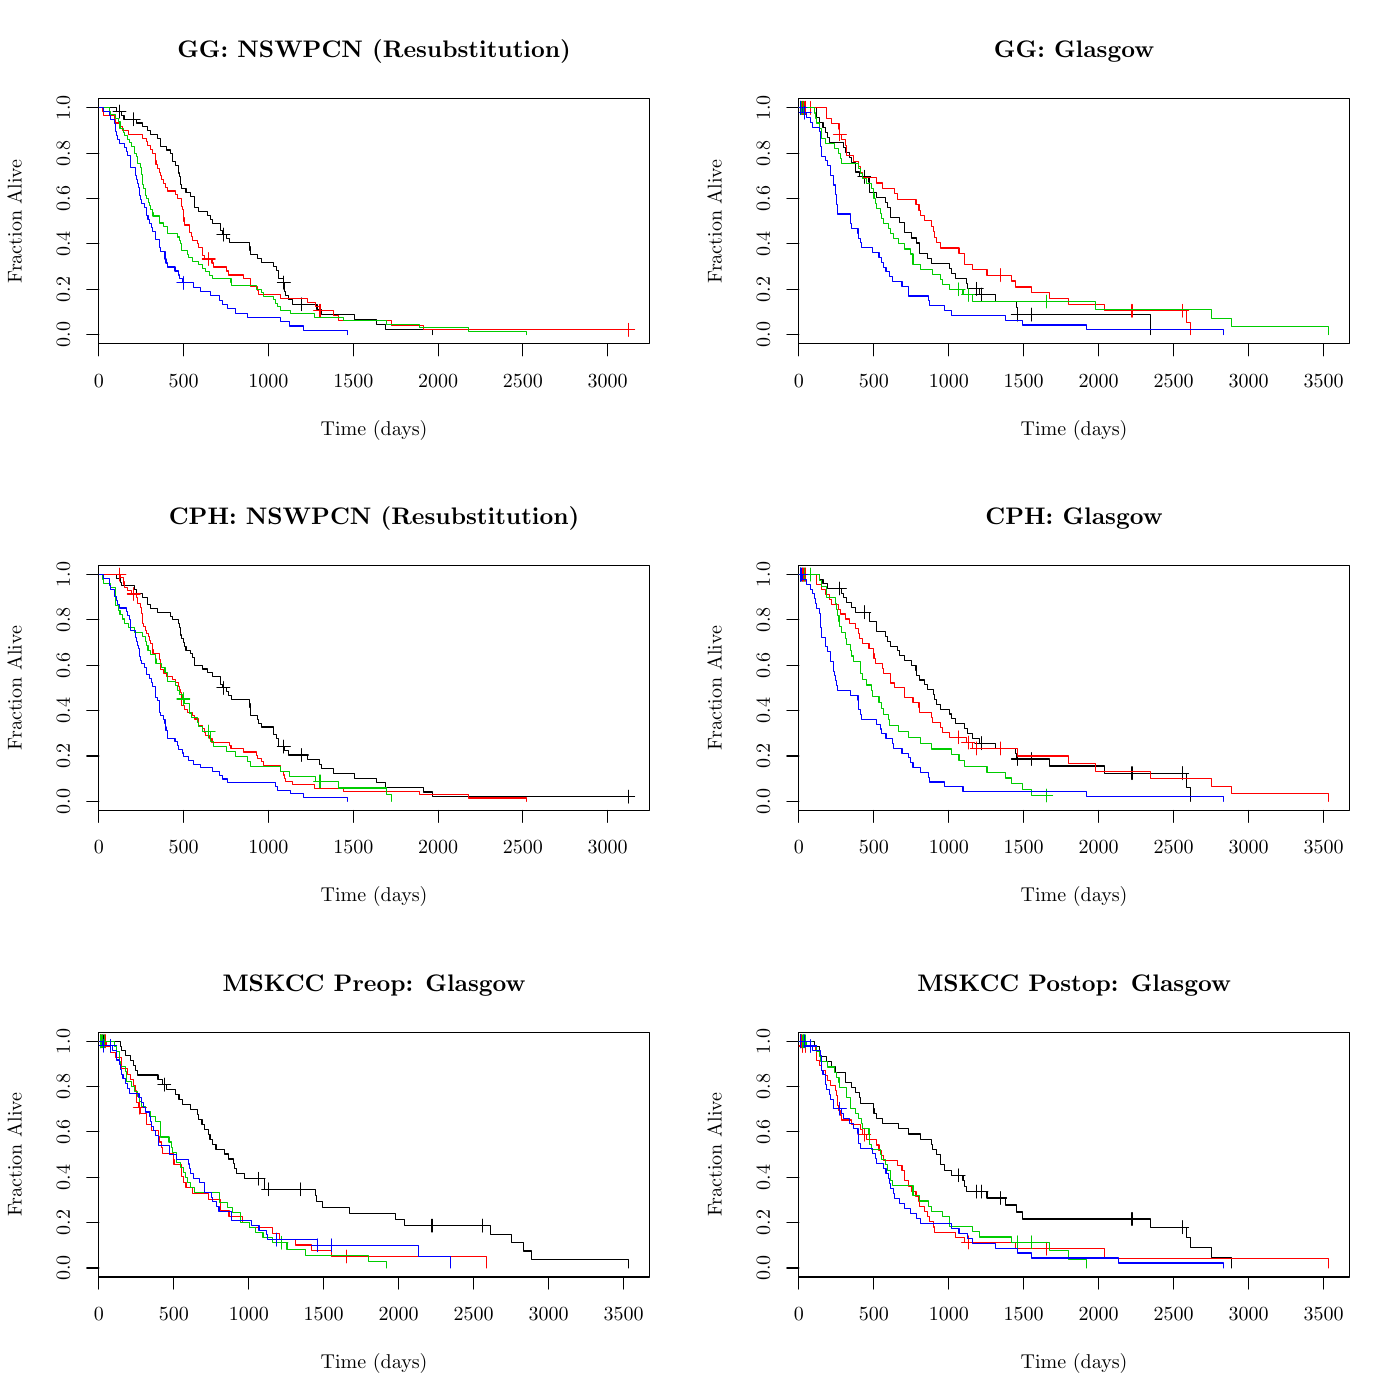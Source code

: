 % Created by tikzDevice version 0.7.0 on 2015-01-16 10:54:23
% !TEX encoding = UTF-8 Unicode
\documentclass[11pt]{memoir}
\nonstopmode

\usepackage{tikz}

\usepackage[active,tightpage,psfixbb]{preview}

\PreviewEnvironment{pgfpicture}

\setlength\PreviewBorder{0pt}

\usepackage{amsmath}
\newcommand{\SweaveOpts}[1]{}  % do not interfere with LaTeX
\newcommand{\SweaveInput}[1]{} % because they are not real TeX commands
\newcommand{\Sexpr}[1]{}       % will only be parsed by R


\usepackage{geometry}
\usepackage{amsmath}
\usepackage{lscape}
\geometry{verbose,tmargin=2.5cm,bmargin=2.5cm,lmargin=2.5cm,rmargin=2.5cm}


\begin{document}

\begin{tikzpicture}[x=1pt,y=1pt]
\definecolor[named]{fillColor}{rgb}{1.00,1.00,1.00}
\path[use as bounding box,fill=fillColor,fill opacity=0.00] (0,0) rectangle (505.89,505.89);
\begin{scope}
\path[clip] (  0.00,  0.00) rectangle (505.89,505.89);
\definecolor[named]{drawColor}{rgb}{0.00,0.00,0.00}

\path[draw=drawColor,line width= 0.4pt,line join=round,line cap=round] ( 35.72,381.69) -- (219.58,381.69);

\path[draw=drawColor,line width= 0.4pt,line join=round,line cap=round] ( 35.72,381.69) -- ( 35.72,377.34);

\path[draw=drawColor,line width= 0.4pt,line join=round,line cap=round] ( 66.36,381.69) -- ( 66.36,377.34);

\path[draw=drawColor,line width= 0.4pt,line join=round,line cap=round] ( 97.01,381.69) -- ( 97.01,377.34);

\path[draw=drawColor,line width= 0.4pt,line join=round,line cap=round] (127.65,381.69) -- (127.65,377.34);

\path[draw=drawColor,line width= 0.4pt,line join=round,line cap=round] (158.29,381.69) -- (158.29,377.34);

\path[draw=drawColor,line width= 0.4pt,line join=round,line cap=round] (188.94,381.69) -- (188.94,377.34);

\path[draw=drawColor,line width= 0.4pt,line join=round,line cap=round] (219.58,381.69) -- (219.58,377.34);

\node[text=drawColor,anchor=base,inner sep=0pt, outer sep=0pt, scale=  0.66] at ( 35.72,366.01) {0};

\node[text=drawColor,anchor=base,inner sep=0pt, outer sep=0pt, scale=  0.66] at ( 66.36,366.01) {500};

\node[text=drawColor,anchor=base,inner sep=0pt, outer sep=0pt, scale=  0.66] at ( 97.01,366.01) {1000};

\node[text=drawColor,anchor=base,inner sep=0pt, outer sep=0pt, scale=  0.66] at (127.65,366.01) {1500};

\node[text=drawColor,anchor=base,inner sep=0pt, outer sep=0pt, scale=  0.66] at (158.29,366.01) {2000};

\node[text=drawColor,anchor=base,inner sep=0pt, outer sep=0pt, scale=  0.66] at (188.94,366.01) {2500};

\node[text=drawColor,anchor=base,inner sep=0pt, outer sep=0pt, scale=  0.66] at (219.58,366.01) {3000};

\path[draw=drawColor,line width= 0.4pt,line join=round,line cap=round] ( 35.72,384.97) -- ( 35.72,466.89);

\path[draw=drawColor,line width= 0.4pt,line join=round,line cap=round] ( 35.72,384.97) -- ( 31.36,384.97);

\path[draw=drawColor,line width= 0.4pt,line join=round,line cap=round] ( 35.72,401.35) -- ( 31.36,401.35);

\path[draw=drawColor,line width= 0.4pt,line join=round,line cap=round] ( 35.72,417.74) -- ( 31.36,417.74);

\path[draw=drawColor,line width= 0.4pt,line join=round,line cap=round] ( 35.72,434.12) -- ( 31.36,434.12);

\path[draw=drawColor,line width= 0.4pt,line join=round,line cap=round] ( 35.72,450.51) -- ( 31.36,450.51);

\path[draw=drawColor,line width= 0.4pt,line join=round,line cap=round] ( 35.72,466.89) -- ( 31.36,466.89);

\node[text=drawColor,rotate= 90.00,anchor=base,inner sep=0pt, outer sep=0pt, scale=  0.66] at ( 25.26,384.97) {0.0};

\node[text=drawColor,rotate= 90.00,anchor=base,inner sep=0pt, outer sep=0pt, scale=  0.66] at ( 25.26,401.35) {0.2};

\node[text=drawColor,rotate= 90.00,anchor=base,inner sep=0pt, outer sep=0pt, scale=  0.66] at ( 25.26,417.74) {0.4};

\node[text=drawColor,rotate= 90.00,anchor=base,inner sep=0pt, outer sep=0pt, scale=  0.66] at ( 25.26,434.12) {0.6};

\node[text=drawColor,rotate= 90.00,anchor=base,inner sep=0pt, outer sep=0pt, scale=  0.66] at ( 25.26,450.51) {0.8};

\node[text=drawColor,rotate= 90.00,anchor=base,inner sep=0pt, outer sep=0pt, scale=  0.66] at ( 25.26,466.89) {1.0};

\path[draw=drawColor,line width= 0.4pt,line join=round,line cap=round] ( 35.72,381.69) --
	(234.65,381.69) --
	(234.65,470.17) --
	( 35.72,470.17) --
	( 35.72,381.69);
\end{scope}
\begin{scope}
\path[clip] (  0.00,337.26) rectangle (252.94,505.89);
\definecolor[named]{drawColor}{rgb}{0.00,0.00,0.00}

\node[text=drawColor,anchor=base,inner sep=0pt, outer sep=0pt, scale=  0.79] at (135.18,485.04) {\bfseries GG: NSWPCN (Resubstitution)};

\node[text=drawColor,anchor=base,inner sep=0pt, outer sep=0pt, scale=  0.66] at (135.18,348.59) {Time (days)};

\node[text=drawColor,rotate= 90.00,anchor=base,inner sep=0pt, outer sep=0pt, scale=  0.66] at (  7.84,425.93) {Fraction Alive};
\end{scope}
\begin{scope}
\path[clip] ( 35.72,381.69) rectangle (234.65,470.17);
\definecolor[named]{drawColor}{rgb}{0.00,0.00,0.00}

\path[draw=drawColor,line width= 0.4pt,line join=round,line cap=round] ( 35.72,466.89) --
	( 42.03,466.89) --
	( 42.03,465.55) --
	( 43.75,465.55) --
	( 43.75,464.18) --
	( 44.79,464.18) --
	( 44.79,462.82) --
	( 49.26,462.82) --
	( 49.26,461.43) --
	( 51.53,461.43) --
	( 51.53,460.04) --
	( 53.19,460.04) --
	( 53.19,458.65) --
	( 54.23,458.65) --
	( 54.23,457.26) --
	( 56.86,457.26) --
	( 56.86,455.87) --
	( 57.97,455.87) --
	( 57.97,454.48) --
	( 58.03,454.48) --
	( 58.03,453.09) --
	( 60.17,453.09) --
	( 60.17,451.70) --
	( 61.64,451.70) --
	( 61.64,450.31) --
	( 62.26,450.31) --
	( 62.26,448.92) --
	( 62.38,448.92) --
	( 62.38,447.53) --
	( 63.42,447.53) --
	( 63.42,446.14) --
	( 64.34,446.14) --
	( 64.34,444.75) --
	( 64.46,444.75) --
	( 64.46,443.36) --
	( 65.01,443.36) --
	( 65.01,441.97) --
	( 65.08,441.97) --
	( 65.08,440.58) --
	( 65.20,440.58) --
	( 65.20,439.19) --
	( 65.44,439.19) --
	( 65.44,437.80) --
	( 67.22,437.80) --
	( 67.22,436.41) --
	( 68.94,436.41) --
	( 68.94,435.02) --
	( 70.16,435.02) --
	( 70.16,433.63) --
	( 70.22,433.63) --
	( 70.22,432.23) --
	( 70.35,432.23) --
	( 70.35,430.84) --
	( 71.70,430.84) --
	( 71.70,429.45) --
	( 75.13,429.45) --
	( 75.13,428.06) --
	( 76.05,428.06) --
	( 76.05,426.67) --
	( 76.84,426.67) --
	( 76.84,425.28) --
	( 79.72,425.28) --
	( 79.72,423.89) --
	( 79.79,423.89) --
	( 79.79,422.50) --
	( 80.52,422.50) --
	( 80.52,421.11) --
	( 81.99,421.11) --
	( 81.99,419.67) --
	( 82.79,419.67) --
	( 82.79,418.22) --
	( 90.14,418.22) --
	( 90.14,416.78) --
	( 90.33,416.78) --
	( 90.33,415.33) --
	( 90.51,415.33) --
	( 90.51,413.88) --
	( 92.90,413.88) --
	( 92.90,412.44) --
	( 94.62,412.44) --
	( 94.62,410.99) --
	( 98.85,410.99) --
	( 98.85,409.55) --
	(100.07,409.55) --
	(100.07,408.10) --
	(100.75,408.10) --
	(100.75,405.21) --
	(102.40,405.21) --
	(102.40,403.76) --
	(102.71,403.76) --
	(102.71,402.20) --
	(102.89,402.20) --
	(102.89,400.63) --
	(103.20,400.63) --
	(103.20,399.06) --
	(104.18,399.06) --
	(104.18,397.50) --
	(105.71,397.50) --
	(105.71,395.93) --
	(114.54,395.93) --
	(114.54,394.10) --
	(116.25,394.10) --
	(116.25,392.28) --
	(128.08,392.28) --
	(128.08,390.45) --
	(136.05,390.45) --
	(136.05,388.62) --
	(139.36,388.62) --
	(139.36,386.80) --
	(156.40,386.80) --
	(156.40,384.97);

\path[draw=drawColor,line width= 0.4pt,line join=round,line cap=round] ( 40.89,465.55) -- ( 45.51,465.55);

\path[draw=drawColor,line width= 0.4pt,line join=round,line cap=round] ( 43.20,463.24) -- ( 43.20,467.86);

\path[draw=drawColor,line width= 0.4pt,line join=round,line cap=round] ( 46.03,462.82) -- ( 50.65,462.82);

\path[draw=drawColor,line width= 0.4pt,line join=round,line cap=round] ( 48.34,460.51) -- ( 48.34,465.13);

\path[draw=drawColor,line width= 0.4pt,line join=round,line cap=round] ( 78.39,421.11) -- ( 83.01,421.11);

\path[draw=drawColor,line width= 0.4pt,line join=round,line cap=round] ( 80.70,418.80) -- ( 80.70,423.42);

\path[draw=drawColor,line width= 0.4pt,line join=round,line cap=round] (100.27,403.76) -- (104.89,403.76);

\path[draw=drawColor,line width= 0.4pt,line join=round,line cap=round] (102.58,401.45) -- (102.58,406.07);

\path[draw=drawColor,line width= 0.4pt,line join=round,line cap=round] (106.77,395.93) -- (111.39,395.93);

\path[draw=drawColor,line width= 0.4pt,line join=round,line cap=round] (109.08,393.62) -- (109.08,398.24);
\definecolor[named]{drawColor}{rgb}{1.00,0.00,0.00}

\path[draw=drawColor,line width= 0.4pt,line join=round,line cap=round] ( 35.72,466.89) --
	( 36.94,466.89) --
	( 36.94,465.53) --
	( 37.56,465.53) --
	( 37.56,464.16) --
	( 41.24,464.16) --
	( 41.24,462.80) --
	( 41.66,462.80) --
	( 41.66,461.43) --
	( 43.56,461.43) --
	( 43.56,460.07) --
	( 44.12,460.07) --
	( 44.12,458.70) --
	( 46.57,458.70) --
	( 46.57,457.34) --
	( 51.53,457.34) --
	( 51.53,455.97) --
	( 52.88,455.97) --
	( 52.88,454.60) --
	( 53.25,454.60) --
	( 53.25,453.24) --
	( 54.29,453.24) --
	( 54.29,451.87) --
	( 55.21,451.87) --
	( 55.21,450.51) --
	( 56.19,450.51) --
	( 56.19,449.14) --
	( 56.31,449.14) --
	( 56.31,447.78) --
	( 56.37,447.78) --
	( 56.37,446.41) --
	( 57.05,446.41) --
	( 57.05,445.05) --
	( 57.72,445.05) --
	( 57.72,443.68) --
	( 57.97,443.68) --
	( 57.97,442.32) --
	( 58.21,442.32) --
	( 58.21,440.95) --
	( 58.95,440.95) --
	( 58.95,439.59) --
	( 59.93,439.59) --
	( 59.93,438.22) --
	( 60.60,438.22) --
	( 60.60,436.85) --
	( 63.48,436.85) --
	( 63.48,435.49) --
	( 64.10,435.49) --
	( 64.10,434.12) --
	( 65.44,434.12) --
	( 65.44,432.76) --
	( 65.63,432.76) --
	( 65.63,431.39) --
	( 66.06,431.39) --
	( 66.06,430.03) --
	( 66.36,430.03) --
	( 66.36,428.66) --
	( 66.42,428.66) --
	( 66.42,427.30) --
	( 66.49,427.30) --
	( 66.49,425.93) --
	( 66.73,425.93) --
	( 66.73,424.57) --
	( 68.39,424.57) --
	( 68.39,423.20) --
	( 68.57,423.20) --
	( 68.57,421.83) --
	( 69.30,421.83) --
	( 69.30,420.47) --
	( 69.61,420.47) --
	( 69.61,419.10) --
	( 71.45,419.10) --
	( 71.45,417.74) --
	( 71.70,417.74) --
	( 71.70,416.37) --
	( 73.04,416.37) --
	( 73.04,415.01) --
	( 73.29,415.01) --
	( 73.29,413.64) --
	( 73.84,413.64) --
	( 73.84,412.28) --
	( 76.60,412.28) --
	( 76.60,410.84) --
	( 77.09,410.84) --
	( 77.09,409.40) --
	( 81.69,409.40) --
	( 81.69,407.96) --
	( 82.48,407.96) --
	( 82.48,406.53) --
	( 87.88,406.53) --
	( 87.88,405.09) --
	( 90.45,405.09) --
	( 90.45,403.65) --
	( 90.63,403.65) --
	( 90.63,402.22) --
	( 93.15,402.22) --
	( 93.15,400.78) --
	( 93.27,400.78) --
	( 93.27,399.34) --
	(101.24,399.34) --
	(101.24,397.90) --
	(111.16,397.90) --
	(111.16,396.47) --
	(114.11,396.47) --
	(114.11,395.03) --
	(115.52,395.03) --
	(115.52,393.59) --
	(120.66,393.59) --
	(120.66,391.87) --
	(122.26,391.87) --
	(122.26,390.14) --
	(141.32,390.14) --
	(141.32,388.42) --
	(153.09,388.42) --
	(153.09,386.69) --
	(227.00,386.69) --
	(227.00,386.69);

\path[draw=drawColor,line width= 0.4pt,line join=round,line cap=round] ( 73.12,412.28) -- ( 77.74,412.28);

\path[draw=drawColor,line width= 0.4pt,line join=round,line cap=round] ( 75.43,409.97) -- ( 75.43,414.59);

\path[draw=drawColor,line width= 0.4pt,line join=round,line cap=round] (113.33,393.59) -- (117.95,393.59);

\path[draw=drawColor,line width= 0.4pt,line join=round,line cap=round] (115.64,391.28) -- (115.64,395.90);

\path[draw=drawColor,line width= 0.4pt,line join=round,line cap=round] (224.69,386.69) -- (229.31,386.69);

\path[draw=drawColor,line width= 0.4pt,line join=round,line cap=round] (227.00,384.38) -- (227.00,389.00);
\definecolor[named]{drawColor}{rgb}{0.00,0.80,0.00}

\path[draw=drawColor,line width= 0.4pt,line join=round,line cap=round] ( 35.72,466.89) --
	( 39.58,466.89) --
	( 39.58,465.63) --
	( 39.89,465.63) --
	( 39.89,464.37) --
	( 41.85,464.37) --
	( 41.85,463.11) --
	( 42.71,463.11) --
	( 42.71,461.85) --
	( 43.38,461.85) --
	( 43.38,459.33) --
	( 44.73,459.33) --
	( 44.73,458.07) --
	( 44.91,458.07) --
	( 44.91,456.81) --
	( 46.08,456.81) --
	( 46.08,455.55) --
	( 46.69,455.55) --
	( 46.69,454.29) --
	( 47.43,454.29) --
	( 47.43,453.03) --
	( 48.47,453.03) --
	( 48.47,451.77) --
	( 48.53,451.77) --
	( 48.53,450.51) --
	( 49.45,450.51) --
	( 49.45,449.25) --
	( 49.57,449.25) --
	( 49.57,447.99) --
	( 49.63,447.99) --
	( 49.63,446.73) --
	( 50.86,446.73) --
	( 50.86,445.47) --
	( 51.10,445.47) --
	( 51.10,442.95) --
	( 51.41,442.95) --
	( 51.41,440.43) --
	( 51.59,440.43) --
	( 51.59,439.17) --
	( 51.78,439.17) --
	( 51.78,437.90) --
	( 52.63,437.90) --
	( 52.63,436.64) --
	( 52.70,436.64) --
	( 52.70,435.38) --
	( 52.88,435.38) --
	( 52.88,434.12) --
	( 53.62,434.12) --
	( 53.62,432.86) --
	( 53.86,432.86) --
	( 53.86,431.60) --
	( 54.35,431.60) --
	( 54.35,430.34) --
	( 55.09,430.34) --
	( 55.09,429.08) --
	( 55.27,429.08) --
	( 55.27,427.82) --
	( 57.48,427.82) --
	( 57.48,426.56) --
	( 57.60,426.56) --
	( 57.60,425.30) --
	( 59.13,425.30) --
	( 59.13,424.04) --
	( 60.54,424.04) --
	( 60.54,421.52) --
	( 64.28,421.52) --
	( 64.28,420.26) --
	( 64.77,420.26) --
	( 64.77,419.00) --
	( 65.08,419.00) --
	( 65.08,417.74) --
	( 65.51,417.74) --
	( 65.51,416.48) --
	( 65.63,416.48) --
	( 65.63,415.22) --
	( 67.71,415.22) --
	( 67.71,413.96) --
	( 67.96,413.96) --
	( 67.96,412.70) --
	( 69.43,412.70) --
	( 69.43,411.44) --
	( 71.70,411.44) --
	( 71.70,410.18) --
	( 73.17,410.18) --
	( 73.17,408.92) --
	( 74.39,408.92) --
	( 74.39,407.66) --
	( 75.80,407.66) --
	( 75.80,406.39) --
	( 76.84,406.39) --
	( 76.84,405.13) --
	( 83.46,405.13) --
	( 83.46,403.87) --
	( 83.59,403.87) --
	( 83.59,402.61) --
	( 92.72,402.61) --
	( 92.72,401.35) --
	( 94.49,401.35) --
	( 94.49,400.09) --
	( 95.29,400.09) --
	( 95.29,398.83) --
	( 98.91,398.83) --
	( 98.91,397.57) --
	( 99.70,397.57) --
	( 99.70,396.31) --
	(100.26,396.31) --
	(100.26,395.05) --
	(101.42,395.05) --
	(101.42,393.79) --
	(105.10,393.79) --
	(105.10,392.53) --
	(113.62,392.53) --
	(113.62,391.27) --
	(124.16,391.27) --
	(124.16,390.01) --
	(139.79,390.01) --
	(139.79,388.75) --
	(151.68,388.75) --
	(151.68,387.49) --
	(169.14,387.49) --
	(169.14,386.23) --
	(190.23,386.23) --
	(190.23,384.97);
\definecolor[named]{drawColor}{rgb}{0.00,0.00,1.00}

\path[draw=drawColor,line width= 0.4pt,line join=round,line cap=round] ( 35.72,466.89) --
	( 37.31,466.89) --
	( 37.31,465.46) --
	( 39.46,465.46) --
	( 39.46,464.02) --
	( 40.01,464.02) --
	( 40.01,462.58) --
	( 41.36,462.58) --
	( 41.36,461.14) --
	( 41.60,461.14) --
	( 41.60,459.71) --
	( 41.85,459.71) --
	( 41.85,458.27) --
	( 42.22,458.27) --
	( 42.22,456.83) --
	( 42.40,456.83) --
	( 42.40,455.40) --
	( 43.32,455.40) --
	( 43.32,453.96) --
	( 44.91,453.96) --
	( 44.91,452.52) --
	( 45.71,452.52) --
	( 45.71,451.08) --
	( 46.02,451.08) --
	( 46.02,449.65) --
	( 47.30,449.65) --
	( 47.30,445.33) --
	( 48.90,445.33) --
	( 48.90,443.90) --
	( 49.08,443.90) --
	( 49.08,442.46) --
	( 49.45,442.46) --
	( 49.45,441.02) --
	( 49.82,441.02) --
	( 49.82,439.59) --
	( 49.94,439.59) --
	( 49.94,438.15) --
	( 50.31,438.15) --
	( 50.31,435.27) --
	( 50.86,435.27) --
	( 50.86,433.84) --
	( 51.04,433.84) --
	( 51.04,432.40) --
	( 52.27,432.40) --
	( 52.27,430.96) --
	( 52.82,430.96) --
	( 52.82,429.52) --
	( 52.88,429.52) --
	( 52.88,428.09) --
	( 53.49,428.09) --
	( 53.49,426.65) --
	( 53.92,426.65) --
	( 53.92,425.21) --
	( 54.60,425.21) --
	( 54.60,423.78) --
	( 55.15,423.78) --
	( 55.15,422.34) --
	( 56.07,422.34) --
	( 56.07,420.90) --
	( 56.19,420.90) --
	( 56.19,419.46) --
	( 57.54,419.46) --
	( 57.54,418.03) --
	( 57.66,418.03) --
	( 57.66,416.59) --
	( 57.97,416.59) --
	( 57.97,415.15) --
	( 59.62,415.15) --
	( 59.62,412.28) --
	( 59.99,412.28) --
	( 59.99,410.84) --
	( 60.48,410.84) --
	( 60.48,409.40) --
	( 63.24,409.40) --
	( 63.24,407.96) --
	( 64.34,407.96) --
	( 64.34,406.53) --
	( 64.83,406.53) --
	( 64.83,405.09) --
	( 65.81,405.09) --
	( 65.81,403.65) --
	( 69.98,403.65) --
	( 69.98,402.10) --
	( 72.43,402.10) --
	( 72.43,400.54) --
	( 76.17,400.54) --
	( 76.17,398.98) --
	( 79.29,398.98) --
	( 79.29,397.42) --
	( 80.40,397.42) --
	( 80.40,395.87) --
	( 82.11,395.87) --
	( 82.11,394.31) --
	( 84.99,394.31) --
	( 84.99,392.75) --
	( 89.59,392.75) --
	( 89.59,391.20) --
	(101.24,391.20) --
	(101.24,389.64) --
	(104.55,389.64) --
	(104.55,388.08) --
	(109.63,388.08) --
	(109.63,386.53) --
	(125.44,386.53) --
	(125.44,384.97);

\path[draw=drawColor,line width= 0.4pt,line join=round,line cap=round] ( 63.93,403.65) -- ( 68.55,403.65);

\path[draw=drawColor,line width= 0.4pt,line join=round,line cap=round] ( 66.24,401.34) -- ( 66.24,405.96);
\end{scope}
\begin{scope}
\path[clip] (  0.00,  0.00) rectangle (505.89,505.89);
\definecolor[named]{drawColor}{rgb}{0.00,0.00,0.00}

\path[draw=drawColor,line width= 0.4pt,line join=round,line cap=round] (288.66,381.69) -- (478.28,381.69);

\path[draw=drawColor,line width= 0.4pt,line join=round,line cap=round] (288.66,381.69) -- (288.66,377.34);

\path[draw=drawColor,line width= 0.4pt,line join=round,line cap=round] (315.75,381.69) -- (315.75,377.34);

\path[draw=drawColor,line width= 0.4pt,line join=round,line cap=round] (342.84,381.69) -- (342.84,377.34);

\path[draw=drawColor,line width= 0.4pt,line join=round,line cap=round] (369.93,381.69) -- (369.93,377.34);

\path[draw=drawColor,line width= 0.4pt,line join=round,line cap=round] (397.01,381.69) -- (397.01,377.34);

\path[draw=drawColor,line width= 0.4pt,line join=round,line cap=round] (424.10,381.69) -- (424.10,377.34);

\path[draw=drawColor,line width= 0.4pt,line join=round,line cap=round] (451.19,381.69) -- (451.19,377.34);

\path[draw=drawColor,line width= 0.4pt,line join=round,line cap=round] (478.28,381.69) -- (478.28,377.34);

\node[text=drawColor,anchor=base,inner sep=0pt, outer sep=0pt, scale=  0.66] at (288.66,366.01) {0};

\node[text=drawColor,anchor=base,inner sep=0pt, outer sep=0pt, scale=  0.66] at (315.75,366.01) {500};

\node[text=drawColor,anchor=base,inner sep=0pt, outer sep=0pt, scale=  0.66] at (342.84,366.01) {1000};

\node[text=drawColor,anchor=base,inner sep=0pt, outer sep=0pt, scale=  0.66] at (369.93,366.01) {1500};

\node[text=drawColor,anchor=base,inner sep=0pt, outer sep=0pt, scale=  0.66] at (397.01,366.01) {2000};

\node[text=drawColor,anchor=base,inner sep=0pt, outer sep=0pt, scale=  0.66] at (424.10,366.01) {2500};

\node[text=drawColor,anchor=base,inner sep=0pt, outer sep=0pt, scale=  0.66] at (451.19,366.01) {3000};

\node[text=drawColor,anchor=base,inner sep=0pt, outer sep=0pt, scale=  0.66] at (478.28,366.01) {3500};

\path[draw=drawColor,line width= 0.4pt,line join=round,line cap=round] (288.66,384.97) -- (288.66,466.89);

\path[draw=drawColor,line width= 0.4pt,line join=round,line cap=round] (288.66,384.97) -- (284.31,384.97);

\path[draw=drawColor,line width= 0.4pt,line join=round,line cap=round] (288.66,401.35) -- (284.31,401.35);

\path[draw=drawColor,line width= 0.4pt,line join=round,line cap=round] (288.66,417.74) -- (284.31,417.74);

\path[draw=drawColor,line width= 0.4pt,line join=round,line cap=round] (288.66,434.12) -- (284.31,434.12);

\path[draw=drawColor,line width= 0.4pt,line join=round,line cap=round] (288.66,450.51) -- (284.31,450.51);

\path[draw=drawColor,line width= 0.4pt,line join=round,line cap=round] (288.66,466.89) -- (284.31,466.89);

\node[text=drawColor,rotate= 90.00,anchor=base,inner sep=0pt, outer sep=0pt, scale=  0.66] at (278.21,384.97) {0.0};

\node[text=drawColor,rotate= 90.00,anchor=base,inner sep=0pt, outer sep=0pt, scale=  0.66] at (278.21,401.35) {0.2};

\node[text=drawColor,rotate= 90.00,anchor=base,inner sep=0pt, outer sep=0pt, scale=  0.66] at (278.21,417.74) {0.4};

\node[text=drawColor,rotate= 90.00,anchor=base,inner sep=0pt, outer sep=0pt, scale=  0.66] at (278.21,434.12) {0.6};

\node[text=drawColor,rotate= 90.00,anchor=base,inner sep=0pt, outer sep=0pt, scale=  0.66] at (278.21,450.51) {0.8};

\node[text=drawColor,rotate= 90.00,anchor=base,inner sep=0pt, outer sep=0pt, scale=  0.66] at (278.21,466.89) {1.0};

\path[draw=drawColor,line width= 0.4pt,line join=round,line cap=round] (288.66,381.69) --
	(487.59,381.69) --
	(487.59,470.17) --
	(288.66,470.17) --
	(288.66,381.69);
\end{scope}
\begin{scope}
\path[clip] (252.94,337.26) rectangle (505.89,505.89);
\definecolor[named]{drawColor}{rgb}{0.00,0.00,0.00}

\node[text=drawColor,anchor=base,inner sep=0pt, outer sep=0pt, scale=  0.79] at (388.13,485.04) {\bfseries GG: Glasgow};

\node[text=drawColor,anchor=base,inner sep=0pt, outer sep=0pt, scale=  0.66] at (388.13,348.59) {Time (days)};

\node[text=drawColor,rotate= 90.00,anchor=base,inner sep=0pt, outer sep=0pt, scale=  0.66] at (260.79,425.93) {Fraction Alive};
\end{scope}
\begin{scope}
\path[clip] (288.66,381.69) rectangle (487.59,470.17);
\definecolor[named]{drawColor}{rgb}{0.00,0.00,0.00}

\path[draw=drawColor,line width= 0.4pt,line join=round,line cap=round] (288.66,466.89) --
	(294.98,466.89) --
	(294.98,465.11) --
	(295.10,465.11) --
	(295.10,463.33) --
	(296.04,463.33) --
	(296.04,461.55) --
	(297.40,461.55) --
	(297.40,459.77) --
	(298.28,459.77) --
	(298.28,457.99) --
	(299.00,457.99) --
	(299.00,456.21) --
	(299.66,456.21) --
	(299.66,454.43) --
	(304.87,454.43) --
	(304.87,452.65) --
	(305.37,452.65) --
	(305.37,450.86) --
	(306.92,450.86) --
	(306.92,449.08) --
	(307.79,449.08) --
	(307.79,447.30) --
	(309.00,447.30) --
	(309.00,445.52) --
	(309.23,445.52) --
	(309.23,443.74) --
	(310.60,443.74) --
	(310.60,441.96) --
	(314.01,441.96) --
	(314.01,440.12) --
	(314.06,440.12) --
	(314.06,438.28) --
	(314.34,438.28) --
	(314.34,436.44) --
	(316.61,436.44) --
	(316.61,434.61) --
	(319.88,434.61) --
	(319.88,432.77) --
	(320.82,432.77) --
	(320.82,430.93) --
	(321.64,430.93) --
	(321.64,429.09) --
	(321.76,429.09) --
	(321.76,427.25) --
	(324.94,427.25) --
	(324.94,425.41) --
	(326.71,425.41) --
	(326.71,423.58) --
	(326.76,423.58) --
	(326.76,421.74) --
	(329.39,421.74) --
	(329.39,419.90) --
	(331.26,419.90) --
	(331.26,418.06) --
	(332.20,418.06) --
	(332.20,416.22) --
	(332.36,416.22) --
	(332.36,414.38) --
	(335.05,414.38) --
	(335.05,412.54) --
	(336.53,412.54) --
	(336.53,410.71) --
	(343.24,410.71) --
	(343.24,408.87) --
	(343.74,408.87) --
	(343.74,407.03) --
	(345.34,407.03) --
	(345.34,405.19) --
	(349.13,405.19) --
	(349.13,403.35) --
	(349.68,403.35) --
	(349.68,401.51) --
	(353.96,401.51) --
	(353.96,399.45) --
	(359.68,399.45) --
	(359.68,397.03) --
	(367.37,397.03) --
	(367.37,394.62) --
	(367.81,394.62) --
	(367.81,392.21) --
	(415.63,392.21) --
	(415.63,384.97);

\path[draw=drawColor,line width= 0.4pt,line join=round,line cap=round] (287.72,466.89) -- (292.34,466.89);

\path[draw=drawColor,line width= 0.4pt,line join=round,line cap=round] (290.03,464.58) -- (290.03,469.20);

\path[draw=drawColor,line width= 0.4pt,line join=round,line cap=round] (287.95,466.89) -- (292.57,466.89);

\path[draw=drawColor,line width= 0.4pt,line join=round,line cap=round] (290.26,464.58) -- (290.26,469.20);

\path[draw=drawColor,line width= 0.4pt,line join=round,line cap=round] (288.71,466.89) -- (293.33,466.89);

\path[draw=drawColor,line width= 0.4pt,line join=round,line cap=round] (291.02,464.58) -- (291.02,469.20);

\path[draw=drawColor,line width= 0.4pt,line join=round,line cap=round] (309.98,441.96) -- (314.60,441.96);

\path[draw=drawColor,line width= 0.4pt,line join=round,line cap=round] (312.29,439.65) -- (312.29,444.27);

\path[draw=drawColor,line width= 0.4pt,line join=round,line cap=round] (350.66,401.51) -- (355.28,401.51);

\path[draw=drawColor,line width= 0.4pt,line join=round,line cap=round] (352.97,399.20) -- (352.97,403.82);

\path[draw=drawColor,line width= 0.4pt,line join=round,line cap=round] (352.31,399.45) -- (356.93,399.45);

\path[draw=drawColor,line width= 0.4pt,line join=round,line cap=round] (354.62,397.14) -- (354.62,401.76);

\path[draw=drawColor,line width= 0.4pt,line join=round,line cap=round] (365.50,392.21) -- (370.12,392.21);

\path[draw=drawColor,line width= 0.4pt,line join=round,line cap=round] (367.81,389.90) -- (367.81,394.52);

\path[draw=drawColor,line width= 0.4pt,line join=round,line cap=round] (370.45,392.21) -- (375.07,392.21);

\path[draw=drawColor,line width= 0.4pt,line join=round,line cap=round] (372.76,389.90) -- (372.76,394.52);
\definecolor[named]{drawColor}{rgb}{1.00,0.00,0.00}

\path[draw=drawColor,line width= 0.4pt,line join=round,line cap=round] (288.66,466.89) --
	(298.56,466.89) --
	(298.56,464.99) --
	(298.72,464.99) --
	(298.72,463.08) --
	(300.37,463.08) --
	(300.37,461.18) --
	(303.18,461.18) --
	(303.18,459.27) --
	(303.50,459.27) --
	(303.50,457.37) --
	(304.16,457.37) --
	(304.16,455.41) --
	(305.60,455.41) --
	(305.60,453.45) --
	(305.81,453.45) --
	(305.81,451.50) --
	(305.98,451.50) --
	(305.98,449.54) --
	(308.29,449.54) --
	(308.29,447.58) --
	(310.10,447.58) --
	(310.10,445.63) --
	(310.93,445.63) --
	(310.93,443.67) --
	(311.75,443.67) --
	(311.75,441.71) --
	(316.81,441.71) --
	(316.81,439.76) --
	(319.01,439.76) --
	(319.01,437.80) --
	(323.13,437.80) --
	(323.13,435.84) --
	(324.17,435.84) --
	(324.17,433.89) --
	(330.99,433.89) --
	(330.99,431.93) --
	(332.08,431.93) --
	(332.08,429.97) --
	(332.69,429.97) --
	(332.69,428.02) --
	(334.06,428.02) --
	(334.06,426.06) --
	(336.65,426.06) --
	(336.65,424.10) --
	(337.47,424.10) --
	(337.47,422.15) --
	(337.59,422.15) --
	(337.59,420.19) --
	(338.25,420.19) --
	(338.25,418.23) --
	(339.78,418.23) --
	(339.78,416.28) --
	(346.54,416.28) --
	(346.54,414.32) --
	(348.41,414.32) --
	(348.41,412.36) --
	(348.52,412.36) --
	(348.52,410.41) --
	(351.32,410.41) --
	(351.32,408.45) --
	(356.65,408.45) --
	(356.65,406.49) --
	(365.62,406.49) --
	(365.62,404.34) --
	(366.87,404.34) --
	(366.87,402.19) --
	(372.76,402.19) --
	(372.76,400.04) --
	(379.19,400.04) --
	(379.19,397.88) --
	(385.95,397.88) --
	(385.95,395.73) --
	(399.14,395.73) --
	(399.14,393.58) --
	(428.83,393.58) --
	(428.83,389.27) --
	(430.15,389.27) --
	(430.15,384.97);

\path[draw=drawColor,line width= 0.4pt,line join=round,line cap=round] (286.80,466.89) -- (291.42,466.89);

\path[draw=drawColor,line width= 0.4pt,line join=round,line cap=round] (289.11,464.58) -- (289.11,469.20);

\path[draw=drawColor,line width= 0.4pt,line join=round,line cap=round] (286.96,466.89) -- (291.58,466.89);

\path[draw=drawColor,line width= 0.4pt,line join=round,line cap=round] (289.27,464.58) -- (289.27,469.20);

\path[draw=drawColor,line width= 0.4pt,line join=round,line cap=round] (287.72,466.89) -- (292.34,466.89);

\path[draw=drawColor,line width= 0.4pt,line join=round,line cap=round] (290.03,464.58) -- (290.03,469.20);

\path[draw=drawColor,line width= 0.4pt,line join=round,line cap=round] (288.55,466.89) -- (293.17,466.89);

\path[draw=drawColor,line width= 0.4pt,line join=round,line cap=round] (290.86,464.58) -- (290.86,469.20);

\path[draw=drawColor,line width= 0.4pt,line join=round,line cap=round] (288.83,466.89) -- (293.45,466.89);

\path[draw=drawColor,line width= 0.4pt,line join=round,line cap=round] (291.14,464.58) -- (291.14,469.20);

\path[draw=drawColor,line width= 0.4pt,line join=round,line cap=round] (290.48,466.89) -- (295.10,466.89);

\path[draw=drawColor,line width= 0.4pt,line join=round,line cap=round] (292.79,464.58) -- (292.79,469.20);

\path[draw=drawColor,line width= 0.4pt,line join=round,line cap=round] (301.19,457.37) -- (305.81,457.37);

\path[draw=drawColor,line width= 0.4pt,line join=round,line cap=round] (303.50,455.06) -- (303.50,459.68);

\path[draw=drawColor,line width= 0.4pt,line join=round,line cap=round] (359.07,406.49) -- (363.69,406.49);

\path[draw=drawColor,line width= 0.4pt,line join=round,line cap=round] (361.38,404.18) -- (361.38,408.80);

\path[draw=drawColor,line width= 0.4pt,line join=round,line cap=round] (406.73,393.58) -- (411.35,393.58);

\path[draw=drawColor,line width= 0.4pt,line join=round,line cap=round] (409.04,391.27) -- (409.04,395.89);

\path[draw=drawColor,line width= 0.4pt,line join=round,line cap=round] (424.87,393.58) -- (429.49,393.58);

\path[draw=drawColor,line width= 0.4pt,line join=round,line cap=round] (427.18,391.27) -- (427.18,395.89);
\definecolor[named]{drawColor}{rgb}{0.00,0.80,0.00}

\path[draw=drawColor,line width= 0.4pt,line join=round,line cap=round] (288.66,466.89) --
	(294.27,466.89) --
	(294.27,465.07) --
	(294.81,465.07) --
	(294.81,463.25) --
	(295.10,463.25) --
	(295.10,461.43) --
	(296.20,461.43) --
	(296.20,459.61) --
	(296.69,459.61) --
	(296.69,457.79) --
	(296.91,457.79) --
	(296.91,455.97) --
	(298.34,455.97) --
	(298.34,454.15) --
	(301.41,454.15) --
	(301.41,452.33) --
	(303.13,452.33) --
	(303.13,450.51) --
	(303.55,450.51) --
	(303.55,448.69) --
	(304.00,448.69) --
	(304.00,446.87) --
	(310.27,446.87) --
	(310.27,445.05) --
	(311.04,445.05) --
	(311.04,443.23) --
	(311.63,443.23) --
	(311.63,441.41) --
	(313.07,441.41) --
	(313.07,439.59) --
	(315.05,439.59) --
	(315.05,437.76) --
	(315.59,437.76) --
	(315.59,435.94) --
	(315.82,435.94) --
	(315.82,434.12) --
	(316.32,434.12) --
	(316.32,432.30) --
	(316.70,432.30) --
	(316.70,430.48) --
	(318.07,430.48) --
	(318.07,428.66) --
	(318.39,428.66) --
	(318.39,426.84) --
	(319.29,426.84) --
	(319.29,425.02) --
	(321.03,425.02) --
	(321.03,423.20) --
	(321.64,423.20) --
	(321.64,421.38) --
	(322.75,421.38) --
	(322.75,419.56) --
	(324.61,419.56) --
	(324.61,417.74) --
	(326.87,417.74) --
	(326.87,415.92) --
	(328.85,415.92) --
	(328.85,414.10) --
	(329.89,414.10) --
	(329.89,410.46) --
	(332.53,410.46) --
	(332.53,408.64) --
	(336.93,408.64) --
	(336.93,406.82) --
	(339.73,406.82) --
	(339.73,404.99) --
	(340.66,404.99) --
	(340.66,403.17) --
	(343.08,403.17) --
	(343.08,401.35) --
	(347.98,401.35) --
	(347.98,399.31) --
	(351.32,399.31) --
	(351.32,396.92) --
	(395.85,396.92) --
	(395.85,393.93) --
	(437.61,393.93) --
	(437.61,390.94) --
	(444.94,390.94) --
	(444.94,387.96) --
	(479.94,387.96) --
	(479.94,384.97);

\path[draw=drawColor,line width= 0.4pt,line join=round,line cap=round] (286.85,466.89) -- (291.47,466.89);

\path[draw=drawColor,line width= 0.4pt,line join=round,line cap=round] (289.16,464.58) -- (289.16,469.20);

\path[draw=drawColor,line width= 0.4pt,line join=round,line cap=round] (287.13,466.89) -- (291.75,466.89);

\path[draw=drawColor,line width= 0.4pt,line join=round,line cap=round] (289.44,464.58) -- (289.44,469.20);

\path[draw=drawColor,line width= 0.4pt,line join=round,line cap=round] (287.29,466.89) -- (291.91,466.89);

\path[draw=drawColor,line width= 0.4pt,line join=round,line cap=round] (289.60,464.58) -- (289.60,469.20);

\path[draw=drawColor,line width= 0.4pt,line join=round,line cap=round] (288.00,466.89) -- (292.62,466.89);

\path[draw=drawColor,line width= 0.4pt,line join=round,line cap=round] (290.31,464.58) -- (290.31,469.20);

\path[draw=drawColor,line width= 0.4pt,line join=round,line cap=round] (344.07,401.35) -- (348.69,401.35);

\path[draw=drawColor,line width= 0.4pt,line join=round,line cap=round] (346.38,399.04) -- (346.38,403.66);

\path[draw=drawColor,line width= 0.4pt,line join=round,line cap=round] (347.53,399.31) -- (352.15,399.31);

\path[draw=drawColor,line width= 0.4pt,line join=round,line cap=round] (349.84,397.00) -- (349.84,401.62);

\path[draw=drawColor,line width= 0.4pt,line join=round,line cap=round] (375.73,396.92) -- (380.35,396.92);

\path[draw=drawColor,line width= 0.4pt,line join=round,line cap=round] (378.04,394.61) -- (378.04,399.23);
\definecolor[named]{drawColor}{rgb}{0.00,0.00,1.00}

\path[draw=drawColor,line width= 0.4pt,line join=round,line cap=round] (288.66,466.89) --
	(289.98,466.89) --
	(289.98,465.19) --
	(291.35,465.19) --
	(291.35,463.44) --
	(292.79,463.44) --
	(292.79,461.70) --
	(293.61,461.70) --
	(293.61,459.96) --
	(296.04,459.96) --
	(296.04,458.21) --
	(296.36,458.21) --
	(296.36,456.47) --
	(296.46,456.47) --
	(296.46,454.72) --
	(296.63,454.72) --
	(296.63,452.98) --
	(296.69,452.98) --
	(296.69,451.24) --
	(296.91,451.24) --
	(296.91,449.49) --
	(298.18,449.49) --
	(298.18,447.75) --
	(299.05,447.75) --
	(299.05,446.00) --
	(300.09,446.00) --
	(300.09,444.26) --
	(300.21,444.26) --
	(300.21,442.52) --
	(301.30,442.52) --
	(301.30,440.77) --
	(301.31,440.77) --
	(301.31,439.03) --
	(301.86,439.03) --
	(301.86,435.54) --
	(302.14,435.54) --
	(302.14,433.80) --
	(302.40,433.80) --
	(302.40,432.05) --
	(302.56,432.05) --
	(302.56,430.31) --
	(302.63,430.31) --
	(302.63,428.57) --
	(307.30,428.57) --
	(307.30,426.82) --
	(307.35,426.82) --
	(307.35,425.08) --
	(307.63,425.08) --
	(307.63,423.33) --
	(310.05,423.33) --
	(310.05,421.59) --
	(310.15,421.59) --
	(310.15,419.85) --
	(310.81,419.85) --
	(310.81,418.10) --
	(311.25,418.10) --
	(311.25,416.36) --
	(315.33,416.36) --
	(315.33,414.61) --
	(317.64,414.61) --
	(317.64,412.87) --
	(318.63,412.87) --
	(318.63,411.13) --
	(319.17,411.13) --
	(319.17,409.38) --
	(320.16,409.38) --
	(320.16,407.64) --
	(321.31,407.64) --
	(321.31,405.89) --
	(322.35,405.89) --
	(322.35,404.15) --
	(325.93,404.15) --
	(325.93,402.41) --
	(328.24,402.41) --
	(328.24,398.92) --
	(335.38,398.92) --
	(335.38,397.18) --
	(335.71,397.18) --
	(335.71,395.43) --
	(341.43,395.43) --
	(341.43,393.69) --
	(343.85,393.69) --
	(343.85,391.94) --
	(363.48,391.94) --
	(363.48,390.20) --
	(369.46,390.20) --
	(369.46,388.46) --
	(392.76,388.46) --
	(392.76,386.71) --
	(442.02,386.71) --
	(442.02,384.97);

\path[draw=drawColor,line width= 0.4pt,line join=round,line cap=round] (286.85,466.89) -- (291.47,466.89);

\path[draw=drawColor,line width= 0.4pt,line join=round,line cap=round] (289.16,464.58) -- (289.16,469.20);

\path[draw=drawColor,line width= 0.4pt,line join=round,line cap=round] (286.90,466.89) -- (291.52,466.89);

\path[draw=drawColor,line width= 0.4pt,line join=round,line cap=round] (289.21,464.58) -- (289.21,469.20);

\path[draw=drawColor,line width= 0.4pt,line join=round,line cap=round] (288.45,465.19) -- (293.07,465.19);

\path[draw=drawColor,line width= 0.4pt,line join=round,line cap=round] (290.76,462.88) -- (290.76,467.50);
\end{scope}
\begin{scope}
\path[clip] (  0.00,  0.00) rectangle (505.89,505.89);
\definecolor[named]{drawColor}{rgb}{0.00,0.00,0.00}

\path[draw=drawColor,line width= 0.4pt,line join=round,line cap=round] ( 35.72,213.06) -- (219.58,213.06);

\path[draw=drawColor,line width= 0.4pt,line join=round,line cap=round] ( 35.72,213.06) -- ( 35.72,208.71);

\path[draw=drawColor,line width= 0.4pt,line join=round,line cap=round] ( 66.36,213.06) -- ( 66.36,208.71);

\path[draw=drawColor,line width= 0.4pt,line join=round,line cap=round] ( 97.01,213.06) -- ( 97.01,208.71);

\path[draw=drawColor,line width= 0.4pt,line join=round,line cap=round] (127.65,213.06) -- (127.65,208.71);

\path[draw=drawColor,line width= 0.4pt,line join=round,line cap=round] (158.29,213.06) -- (158.29,208.71);

\path[draw=drawColor,line width= 0.4pt,line join=round,line cap=round] (188.94,213.06) -- (188.94,208.71);

\path[draw=drawColor,line width= 0.4pt,line join=round,line cap=round] (219.58,213.06) -- (219.58,208.71);

\node[text=drawColor,anchor=base,inner sep=0pt, outer sep=0pt, scale=  0.66] at ( 35.72,197.38) {0};

\node[text=drawColor,anchor=base,inner sep=0pt, outer sep=0pt, scale=  0.66] at ( 66.36,197.38) {500};

\node[text=drawColor,anchor=base,inner sep=0pt, outer sep=0pt, scale=  0.66] at ( 97.01,197.38) {1000};

\node[text=drawColor,anchor=base,inner sep=0pt, outer sep=0pt, scale=  0.66] at (127.65,197.38) {1500};

\node[text=drawColor,anchor=base,inner sep=0pt, outer sep=0pt, scale=  0.66] at (158.29,197.38) {2000};

\node[text=drawColor,anchor=base,inner sep=0pt, outer sep=0pt, scale=  0.66] at (188.94,197.38) {2500};

\node[text=drawColor,anchor=base,inner sep=0pt, outer sep=0pt, scale=  0.66] at (219.58,197.38) {3000};

\path[draw=drawColor,line width= 0.4pt,line join=round,line cap=round] ( 35.72,216.34) -- ( 35.72,298.26);

\path[draw=drawColor,line width= 0.4pt,line join=round,line cap=round] ( 35.72,216.34) -- ( 31.36,216.34);

\path[draw=drawColor,line width= 0.4pt,line join=round,line cap=round] ( 35.72,232.72) -- ( 31.36,232.72);

\path[draw=drawColor,line width= 0.4pt,line join=round,line cap=round] ( 35.72,249.11) -- ( 31.36,249.11);

\path[draw=drawColor,line width= 0.4pt,line join=round,line cap=round] ( 35.72,265.49) -- ( 31.36,265.49);

\path[draw=drawColor,line width= 0.4pt,line join=round,line cap=round] ( 35.72,281.88) -- ( 31.36,281.88);

\path[draw=drawColor,line width= 0.4pt,line join=round,line cap=round] ( 35.72,298.26) -- ( 31.36,298.26);

\node[text=drawColor,rotate= 90.00,anchor=base,inner sep=0pt, outer sep=0pt, scale=  0.66] at ( 25.26,216.34) {0.0};

\node[text=drawColor,rotate= 90.00,anchor=base,inner sep=0pt, outer sep=0pt, scale=  0.66] at ( 25.26,232.72) {0.2};

\node[text=drawColor,rotate= 90.00,anchor=base,inner sep=0pt, outer sep=0pt, scale=  0.66] at ( 25.26,249.11) {0.4};

\node[text=drawColor,rotate= 90.00,anchor=base,inner sep=0pt, outer sep=0pt, scale=  0.66] at ( 25.26,265.49) {0.6};

\node[text=drawColor,rotate= 90.00,anchor=base,inner sep=0pt, outer sep=0pt, scale=  0.66] at ( 25.26,281.88) {0.8};

\node[text=drawColor,rotate= 90.00,anchor=base,inner sep=0pt, outer sep=0pt, scale=  0.66] at ( 25.26,298.26) {1.0};

\path[draw=drawColor,line width= 0.4pt,line join=round,line cap=round] ( 35.72,213.06) --
	(234.65,213.06) --
	(234.65,301.54) --
	( 35.72,301.54) --
	( 35.72,213.06);
\end{scope}
\begin{scope}
\path[clip] (  0.00,168.63) rectangle (252.94,337.26);
\definecolor[named]{drawColor}{rgb}{0.00,0.00,0.00}

\node[text=drawColor,anchor=base,inner sep=0pt, outer sep=0pt, scale=  0.79] at (135.18,316.41) {\bfseries CPH: NSWPCN (Resubstitution)};

\node[text=drawColor,anchor=base,inner sep=0pt, outer sep=0pt, scale=  0.66] at (135.18,179.96) {Time (days)};

\node[text=drawColor,rotate= 90.00,anchor=base,inner sep=0pt, outer sep=0pt, scale=  0.66] at (  7.84,257.30) {Fraction Alive};
\end{scope}
\begin{scope}
\path[clip] ( 35.72,213.06) rectangle (234.65,301.54);
\definecolor[named]{drawColor}{rgb}{0.00,0.00,0.00}

\path[draw=drawColor,line width= 0.4pt,line join=round,line cap=round] ( 35.72,298.26) --
	( 42.03,298.26) --
	( 42.03,296.90) --
	( 43.56,296.90) --
	( 43.56,295.53) --
	( 43.75,295.53) --
	( 43.75,294.17) --
	( 48.47,294.17) --
	( 48.47,292.80) --
	( 49.26,292.80) --
	( 49.26,291.44) --
	( 51.53,291.44) --
	( 51.53,290.07) --
	( 53.19,290.07) --
	( 53.19,288.71) --
	( 53.25,288.71) --
	( 53.25,287.34) --
	( 54.23,287.34) --
	( 54.23,285.97) --
	( 56.86,285.97) --
	( 56.86,284.61) --
	( 61.64,284.61) --
	( 61.64,283.24) --
	( 62.38,283.24) --
	( 62.38,281.88) --
	( 64.46,281.88) --
	( 64.46,280.51) --
	( 65.01,280.51) --
	( 65.01,279.15) --
	( 65.08,279.15) --
	( 65.08,277.78) --
	( 65.20,277.78) --
	( 65.20,276.42) --
	( 65.44,276.42) --
	( 65.44,275.05) --
	( 66.42,275.05) --
	( 66.42,273.69) --
	( 66.55,273.69) --
	( 66.55,272.32) --
	( 67.22,272.32) --
	( 67.22,270.96) --
	( 68.94,270.96) --
	( 68.94,269.59) --
	( 69.61,269.59) --
	( 69.61,268.22) --
	( 70.16,268.22) --
	( 70.16,266.86) --
	( 70.22,266.86) --
	( 70.22,265.49) --
	( 73.17,265.49) --
	( 73.17,264.13) --
	( 75.13,264.13) --
	( 75.13,262.76) --
	( 76.84,262.76) --
	( 76.84,261.40) --
	( 79.72,261.40) --
	( 79.72,260.03) --
	( 79.79,260.03) --
	( 79.79,258.67) --
	( 80.52,258.67) --
	( 80.52,257.30) --
	( 81.99,257.30) --
	( 81.99,255.89) --
	( 82.48,255.89) --
	( 82.48,254.48) --
	( 83.59,254.48) --
	( 83.59,253.06) --
	( 90.14,253.06) --
	( 90.14,251.65) --
	( 90.33,251.65) --
	( 90.33,250.24) --
	( 90.45,250.24) --
	( 90.45,248.83) --
	( 90.63,248.83) --
	( 90.63,247.41) --
	( 92.90,247.41) --
	( 92.90,246.00) --
	( 93.27,246.00) --
	( 93.27,244.59) --
	( 94.49,244.59) --
	( 94.49,243.18) --
	( 98.85,243.18) --
	( 98.85,241.76) --
	( 98.91,241.76) --
	( 98.91,240.35) --
	(100.07,240.35) --
	(100.07,238.94) --
	(100.75,238.94) --
	(100.75,236.11) --
	(102.89,236.11) --
	(102.89,234.59) --
	(104.18,234.59) --
	(104.18,233.07) --
	(111.16,233.07) --
	(111.16,231.40) --
	(115.52,231.40) --
	(115.52,229.72) --
	(116.25,229.72) --
	(116.25,228.05) --
	(120.66,228.05) --
	(120.66,226.38) --
	(128.08,226.38) --
	(128.08,224.70) --
	(136.05,224.70) --
	(136.05,223.03) --
	(139.36,223.03) --
	(139.36,221.36) --
	(153.09,221.36) --
	(153.09,219.68) --
	(156.40,219.68) --
	(156.40,218.01) --
	(227.00,218.01) --
	(227.00,218.01);

\path[draw=drawColor,line width= 0.4pt,line join=round,line cap=round] ( 78.39,257.30) -- ( 83.01,257.30);

\path[draw=drawColor,line width= 0.4pt,line join=round,line cap=round] ( 80.70,254.99) -- ( 80.70,259.61);

\path[draw=drawColor,line width= 0.4pt,line join=round,line cap=round] (100.27,236.11) -- (104.89,236.11);

\path[draw=drawColor,line width= 0.4pt,line join=round,line cap=round] (102.58,233.80) -- (102.58,238.42);

\path[draw=drawColor,line width= 0.4pt,line join=round,line cap=round] (106.77,233.07) -- (111.39,233.07);

\path[draw=drawColor,line width= 0.4pt,line join=round,line cap=round] (109.08,230.76) -- (109.08,235.38);

\path[draw=drawColor,line width= 0.4pt,line join=round,line cap=round] (224.69,218.01) -- (229.31,218.01);

\path[draw=drawColor,line width= 0.4pt,line join=round,line cap=round] (227.00,215.70) -- (227.00,220.32);
\definecolor[named]{drawColor}{rgb}{1.00,0.00,0.00}

\path[draw=drawColor,line width= 0.4pt,line join=round,line cap=round] ( 35.72,298.26) --
	( 43.38,298.26) --
	( 43.38,297.09) --
	( 44.73,297.09) --
	( 44.73,295.92) --
	( 44.79,295.92) --
	( 44.79,294.75) --
	( 44.91,294.75) --
	( 44.91,293.58) --
	( 46.08,293.58) --
	( 46.08,292.41) --
	( 47.43,292.41) --
	( 47.43,291.24) --
	( 49.45,291.24) --
	( 49.45,290.05) --
	( 49.57,290.05) --
	( 49.57,288.86) --
	( 49.63,288.86) --
	( 49.63,287.67) --
	( 50.86,287.67) --
	( 50.86,286.49) --
	( 51.10,286.49) --
	( 51.10,284.11) --
	( 51.41,284.11) --
	( 51.41,282.92) --
	( 51.53,282.92) --
	( 51.53,281.73) --
	( 51.59,281.73) --
	( 51.59,280.54) --
	( 51.78,280.54) --
	( 51.78,279.35) --
	( 52.63,279.35) --
	( 52.63,278.16) --
	( 52.88,278.16) --
	( 52.88,276.97) --
	( 53.62,276.97) --
	( 53.62,275.79) --
	( 53.86,275.79) --
	( 53.86,274.60) --
	( 54.35,274.60) --
	( 54.35,273.41) --
	( 55.09,273.41) --
	( 55.09,272.22) --
	( 55.21,272.22) --
	( 55.21,271.03) --
	( 55.27,271.03) --
	( 55.27,269.84) --
	( 57.48,269.84) --
	( 57.48,268.65) --
	( 57.72,268.65) --
	( 57.72,267.46) --
	( 57.97,267.46) --
	( 57.97,265.08) --
	( 58.03,265.08) --
	( 58.03,263.90) --
	( 58.95,263.90) --
	( 58.95,262.71) --
	( 60.17,262.71) --
	( 60.17,261.52) --
	( 62.26,261.52) --
	( 62.26,260.33) --
	( 63.42,260.33) --
	( 63.42,259.14) --
	( 64.34,259.14) --
	( 64.34,257.95) --
	( 64.77,257.95) --
	( 64.77,256.76) --
	( 65.08,256.76) --
	( 65.08,255.57) --
	( 65.44,255.57) --
	( 65.44,254.38) --
	( 65.51,254.38) --
	( 65.51,253.20) --
	( 65.63,253.20) --
	( 65.63,250.82) --
	( 66.73,250.82) --
	( 66.73,249.63) --
	( 67.71,249.63) --
	( 67.71,248.44) --
	( 69.43,248.44) --
	( 69.43,247.25) --
	( 70.35,247.25) --
	( 70.35,246.06) --
	( 71.70,246.06) --
	( 71.70,243.68) --
	( 73.29,243.68) --
	( 73.29,242.49) --
	( 73.84,242.49) --
	( 73.84,241.31) --
	( 74.39,241.31) --
	( 74.39,240.12) --
	( 75.80,240.12) --
	( 75.80,238.93) --
	( 76.60,238.93) --
	( 76.60,237.74) --
	( 82.79,237.74) --
	( 82.79,236.55) --
	( 83.46,236.55) --
	( 83.46,235.36) --
	( 87.88,235.36) --
	( 87.88,234.17) --
	( 92.72,234.17) --
	( 92.72,232.98) --
	( 93.15,232.98) --
	( 93.15,231.79) --
	( 94.62,231.79) --
	( 94.62,230.61) --
	( 95.29,230.61) --
	( 95.29,229.42) --
	(101.24,229.42) --
	(101.24,228.23) --
	(101.42,228.23) --
	(101.42,227.04) --
	(102.40,227.04) --
	(102.40,225.85) --
	(102.71,225.85) --
	(102.71,224.66) --
	(103.20,224.66) --
	(103.20,223.47) --
	(105.71,223.47) --
	(105.71,222.28) --
	(113.62,222.28) --
	(113.62,221.09) --
	(124.16,221.09) --
	(124.16,219.91) --
	(151.68,219.91) --
	(151.68,218.72) --
	(169.14,218.72) --
	(169.14,217.53) --
	(190.23,217.53) --
	(190.23,216.34);

\path[draw=drawColor,line width= 0.4pt,line join=round,line cap=round] ( 40.89,298.26) -- ( 45.51,298.26);

\path[draw=drawColor,line width= 0.4pt,line join=round,line cap=round] ( 43.20,295.95) -- ( 43.20,300.57);

\path[draw=drawColor,line width= 0.4pt,line join=round,line cap=round] ( 46.03,291.24) -- ( 50.65,291.24);

\path[draw=drawColor,line width= 0.4pt,line join=round,line cap=round] ( 48.34,288.93) -- ( 48.34,293.55);
\definecolor[named]{drawColor}{rgb}{0.00,0.80,0.00}

\path[draw=drawColor,line width= 0.4pt,line join=round,line cap=round] ( 35.72,298.26) --
	( 36.94,298.26) --
	( 36.94,296.66) --
	( 37.56,296.66) --
	( 37.56,295.05) --
	( 39.89,295.05) --
	( 39.89,293.44) --
	( 41.60,293.44) --
	( 41.60,291.84) --
	( 41.66,291.84) --
	( 41.66,290.23) --
	( 41.85,290.23) --
	( 41.85,287.02) --
	( 42.71,287.02) --
	( 42.71,285.41) --
	( 43.38,285.41) --
	( 43.38,283.81) --
	( 44.12,283.81) --
	( 44.12,282.20) --
	( 44.91,282.20) --
	( 44.91,280.59) --
	( 46.57,280.59) --
	( 46.57,278.99) --
	( 48.53,278.99) --
	( 48.53,277.38) --
	( 51.41,277.38) --
	( 51.41,275.77) --
	( 52.70,275.77) --
	( 52.70,274.17) --
	( 52.88,274.17) --
	( 52.88,272.56) --
	( 53.49,272.56) --
	( 53.49,270.96) --
	( 54.29,270.96) --
	( 54.29,269.35) --
	( 56.19,269.35) --
	( 56.19,267.74) --
	( 56.37,267.74) --
	( 56.37,266.14) --
	( 58.21,266.14) --
	( 58.21,264.53) --
	( 59.62,264.53) --
	( 59.62,262.92) --
	( 60.48,262.92) --
	( 60.48,261.32) --
	( 60.60,261.32) --
	( 60.60,259.71) --
	( 63.48,259.71) --
	( 63.48,258.10) --
	( 64.28,258.10) --
	( 64.28,256.50) --
	( 64.83,256.50) --
	( 64.83,254.89) --
	( 66.06,254.89) --
	( 66.06,253.29) --
	( 66.49,253.29) --
	( 66.49,251.61) --
	( 68.39,251.61) --
	( 68.39,249.93) --
	( 68.57,249.93) --
	( 68.57,248.25) --
	( 69.30,248.25) --
	( 69.30,246.57) --
	( 71.45,246.57) --
	( 71.45,244.89) --
	( 71.70,244.89) --
	( 71.70,243.21) --
	( 73.04,243.21) --
	( 73.04,241.53) --
	( 76.05,241.53) --
	( 76.05,239.73) --
	( 76.17,239.73) --
	( 76.17,237.93) --
	( 77.09,237.93) --
	( 77.09,236.13) --
	( 81.69,236.13) --
	( 81.69,234.33) --
	( 84.99,234.33) --
	( 84.99,232.53) --
	( 89.59,232.53) --
	( 89.59,230.73) --
	( 90.51,230.73) --
	( 90.51,228.93) --
	(101.24,228.93) --
	(101.24,227.13) --
	(104.55,227.13) --
	(104.55,225.34) --
	(114.11,225.34) --
	(114.11,223.54) --
	(122.26,223.54) --
	(122.26,221.14) --
	(139.79,221.14) --
	(139.79,218.74) --
	(141.32,218.74) --
	(141.32,216.34);

\path[draw=drawColor,line width= 0.4pt,line join=round,line cap=round] ( 63.93,253.29) -- ( 68.55,253.29);

\path[draw=drawColor,line width= 0.4pt,line join=round,line cap=round] ( 66.24,250.97) -- ( 66.24,255.60);

\path[draw=drawColor,line width= 0.4pt,line join=round,line cap=round] ( 73.12,241.53) -- ( 77.74,241.53);

\path[draw=drawColor,line width= 0.4pt,line join=round,line cap=round] ( 75.43,239.22) -- ( 75.43,243.84);

\path[draw=drawColor,line width= 0.4pt,line join=round,line cap=round] (113.33,223.54) -- (117.95,223.54);

\path[draw=drawColor,line width= 0.4pt,line join=round,line cap=round] (115.64,221.23) -- (115.64,225.85);
\definecolor[named]{drawColor}{rgb}{0.00,0.00,1.00}

\path[draw=drawColor,line width= 0.4pt,line join=round,line cap=round] ( 35.72,298.26) --
	( 37.31,298.26) --
	( 37.31,296.92) --
	( 39.46,296.92) --
	( 39.46,295.58) --
	( 39.58,295.58) --
	( 39.58,294.23) --
	( 40.01,294.23) --
	( 40.01,292.89) --
	( 41.24,292.89) --
	( 41.24,291.55) --
	( 41.36,291.55) --
	( 41.36,290.21) --
	( 42.22,290.21) --
	( 42.22,288.86) --
	( 42.40,288.86) --
	( 42.40,287.52) --
	( 43.32,287.52) --
	( 43.32,286.18) --
	( 45.71,286.18) --
	( 45.71,284.83) --
	( 46.02,284.83) --
	( 46.02,283.49) --
	( 46.69,283.49) --
	( 46.69,282.15) --
	( 47.30,282.15) --
	( 47.30,278.12) --
	( 48.90,278.12) --
	( 48.90,276.78) --
	( 49.08,276.78) --
	( 49.08,275.43) --
	( 49.45,275.43) --
	( 49.45,274.09) --
	( 49.82,274.09) --
	( 49.82,272.75) --
	( 49.94,272.75) --
	( 49.94,271.40) --
	( 50.31,271.40) --
	( 50.31,268.72) --
	( 50.86,268.72) --
	( 50.86,267.37) --
	( 51.04,267.37) --
	( 51.04,266.03) --
	( 52.27,266.03) --
	( 52.27,264.69) --
	( 52.82,264.69) --
	( 52.82,263.34) --
	( 52.88,263.34) --
	( 52.88,262.00) --
	( 53.92,262.00) --
	( 53.92,260.66) --
	( 54.60,260.66) --
	( 54.60,259.32) --
	( 55.15,259.32) --
	( 55.15,257.97) --
	( 56.07,257.97) --
	( 56.07,256.63) --
	( 56.19,256.63) --
	( 56.19,255.29) --
	( 56.31,255.29) --
	( 56.31,253.94) --
	( 57.05,253.94) --
	( 57.05,252.60) --
	( 57.54,252.60) --
	( 57.54,251.26) --
	( 57.60,251.26) --
	( 57.60,249.91) --
	( 57.66,249.91) --
	( 57.66,248.57) --
	( 57.97,248.57) --
	( 57.97,247.23) --
	( 59.13,247.23) --
	( 59.13,245.89) --
	( 59.62,245.89) --
	( 59.62,244.54) --
	( 59.93,244.54) --
	( 59.93,243.20) --
	( 59.99,243.20) --
	( 59.99,241.86) --
	( 60.54,241.86) --
	( 60.54,239.17) --
	( 63.24,239.17) --
	( 63.24,237.83) --
	( 64.10,237.83) --
	( 64.10,236.48) --
	( 64.34,236.48) --
	( 64.34,235.14) --
	( 65.81,235.14) --
	( 65.81,233.80) --
	( 66.36,233.80) --
	( 66.36,232.45) --
	( 67.96,232.45) --
	( 67.96,231.11) --
	( 69.98,231.11) --
	( 69.98,229.77) --
	( 72.43,229.77) --
	( 72.43,228.43) --
	( 76.84,228.43) --
	( 76.84,227.08) --
	( 79.29,227.08) --
	( 79.29,225.74) --
	( 80.40,225.74) --
	( 80.40,224.40) --
	( 82.11,224.40) --
	( 82.11,223.05) --
	( 99.70,223.05) --
	( 99.70,221.71) --
	(100.26,221.71) --
	(100.26,220.37) --
	(105.10,220.37) --
	(105.10,219.02) --
	(109.63,219.02) --
	(109.63,217.68) --
	(125.44,217.68) --
	(125.44,216.34);
\end{scope}
\begin{scope}
\path[clip] (  0.00,  0.00) rectangle (505.89,505.89);
\definecolor[named]{drawColor}{rgb}{0.00,0.00,0.00}

\path[draw=drawColor,line width= 0.4pt,line join=round,line cap=round] (288.66,213.06) -- (478.28,213.06);

\path[draw=drawColor,line width= 0.4pt,line join=round,line cap=round] (288.66,213.06) -- (288.66,208.71);

\path[draw=drawColor,line width= 0.4pt,line join=round,line cap=round] (315.75,213.06) -- (315.75,208.71);

\path[draw=drawColor,line width= 0.4pt,line join=round,line cap=round] (342.84,213.06) -- (342.84,208.71);

\path[draw=drawColor,line width= 0.4pt,line join=round,line cap=round] (369.93,213.06) -- (369.93,208.71);

\path[draw=drawColor,line width= 0.4pt,line join=round,line cap=round] (397.01,213.06) -- (397.01,208.71);

\path[draw=drawColor,line width= 0.4pt,line join=round,line cap=round] (424.10,213.06) -- (424.10,208.71);

\path[draw=drawColor,line width= 0.4pt,line join=round,line cap=round] (451.19,213.06) -- (451.19,208.71);

\path[draw=drawColor,line width= 0.4pt,line join=round,line cap=round] (478.28,213.06) -- (478.28,208.71);

\node[text=drawColor,anchor=base,inner sep=0pt, outer sep=0pt, scale=  0.66] at (288.66,197.38) {0};

\node[text=drawColor,anchor=base,inner sep=0pt, outer sep=0pt, scale=  0.66] at (315.75,197.38) {500};

\node[text=drawColor,anchor=base,inner sep=0pt, outer sep=0pt, scale=  0.66] at (342.84,197.38) {1000};

\node[text=drawColor,anchor=base,inner sep=0pt, outer sep=0pt, scale=  0.66] at (369.93,197.38) {1500};

\node[text=drawColor,anchor=base,inner sep=0pt, outer sep=0pt, scale=  0.66] at (397.01,197.38) {2000};

\node[text=drawColor,anchor=base,inner sep=0pt, outer sep=0pt, scale=  0.66] at (424.10,197.38) {2500};

\node[text=drawColor,anchor=base,inner sep=0pt, outer sep=0pt, scale=  0.66] at (451.19,197.38) {3000};

\node[text=drawColor,anchor=base,inner sep=0pt, outer sep=0pt, scale=  0.66] at (478.28,197.38) {3500};

\path[draw=drawColor,line width= 0.4pt,line join=round,line cap=round] (288.66,216.34) -- (288.66,298.26);

\path[draw=drawColor,line width= 0.4pt,line join=round,line cap=round] (288.66,216.34) -- (284.31,216.34);

\path[draw=drawColor,line width= 0.4pt,line join=round,line cap=round] (288.66,232.72) -- (284.31,232.72);

\path[draw=drawColor,line width= 0.4pt,line join=round,line cap=round] (288.66,249.11) -- (284.31,249.11);

\path[draw=drawColor,line width= 0.4pt,line join=round,line cap=round] (288.66,265.49) -- (284.31,265.49);

\path[draw=drawColor,line width= 0.4pt,line join=round,line cap=round] (288.66,281.88) -- (284.31,281.88);

\path[draw=drawColor,line width= 0.4pt,line join=round,line cap=round] (288.66,298.26) -- (284.31,298.26);

\node[text=drawColor,rotate= 90.00,anchor=base,inner sep=0pt, outer sep=0pt, scale=  0.66] at (278.21,216.34) {0.0};

\node[text=drawColor,rotate= 90.00,anchor=base,inner sep=0pt, outer sep=0pt, scale=  0.66] at (278.21,232.72) {0.2};

\node[text=drawColor,rotate= 90.00,anchor=base,inner sep=0pt, outer sep=0pt, scale=  0.66] at (278.21,249.11) {0.4};

\node[text=drawColor,rotate= 90.00,anchor=base,inner sep=0pt, outer sep=0pt, scale=  0.66] at (278.21,265.49) {0.6};

\node[text=drawColor,rotate= 90.00,anchor=base,inner sep=0pt, outer sep=0pt, scale=  0.66] at (278.21,281.88) {0.8};

\node[text=drawColor,rotate= 90.00,anchor=base,inner sep=0pt, outer sep=0pt, scale=  0.66] at (278.21,298.26) {1.0};

\path[draw=drawColor,line width= 0.4pt,line join=round,line cap=round] (288.66,213.06) --
	(487.59,213.06) --
	(487.59,301.54) --
	(288.66,301.54) --
	(288.66,213.06);
\end{scope}
\begin{scope}
\path[clip] (252.94,168.63) rectangle (505.89,337.26);
\definecolor[named]{drawColor}{rgb}{0.00,0.00,0.00}

\node[text=drawColor,anchor=base,inner sep=0pt, outer sep=0pt, scale=  0.79] at (388.13,316.41) {\bfseries CPH: Glasgow};

\node[text=drawColor,anchor=base,inner sep=0pt, outer sep=0pt, scale=  0.66] at (388.13,179.96) {Time (days)};

\node[text=drawColor,rotate= 90.00,anchor=base,inner sep=0pt, outer sep=0pt, scale=  0.66] at (260.79,257.30) {Fraction Alive};
\end{scope}
\begin{scope}
\path[clip] (288.66,213.06) rectangle (487.59,301.54);
\definecolor[named]{drawColor}{rgb}{0.00,0.00,0.00}

\path[draw=drawColor,line width= 0.4pt,line join=round,line cap=round] (288.66,298.26) --
	(296.04,298.26) --
	(296.04,296.59) --
	(297.40,296.59) --
	(297.40,294.92) --
	(299.00,294.92) --
	(299.00,293.25) --
	(304.16,293.25) --
	(304.16,291.54) --
	(304.87,291.54) --
	(304.87,289.83) --
	(305.81,289.83) --
	(305.81,288.12) --
	(307.79,288.12) --
	(307.79,286.41) --
	(309.23,286.41) --
	(309.23,284.70) --
	(314.06,284.70) --
	(314.06,282.95) --
	(314.34,282.95) --
	(314.34,281.20) --
	(316.61,281.20) --
	(316.61,279.44) --
	(316.81,279.44) --
	(316.81,277.69) --
	(319.88,277.69) --
	(319.88,275.94) --
	(320.82,275.94) --
	(320.82,274.18) --
	(321.64,274.18) --
	(321.64,272.43) --
	(324.17,272.43) --
	(324.17,270.68) --
	(324.94,270.68) --
	(324.94,268.93) --
	(326.71,268.93) --
	(326.71,267.17) --
	(329.39,267.17) --
	(329.39,265.42) --
	(330.99,265.42) --
	(330.99,263.67) --
	(331.26,263.67) --
	(331.26,261.91) --
	(332.36,261.91) --
	(332.36,260.16) --
	(334.06,260.16) --
	(334.06,258.41) --
	(335.05,258.41) --
	(335.05,256.66) --
	(337.47,256.66) --
	(337.47,254.90) --
	(337.59,254.90) --
	(337.59,253.15) --
	(338.25,253.15) --
	(338.25,251.40) --
	(339.78,251.40) --
	(339.78,249.64) --
	(343.24,249.64) --
	(343.24,247.89) --
	(343.74,247.89) --
	(343.74,246.14) --
	(345.34,246.14) --
	(345.34,244.39) --
	(348.52,244.39) --
	(348.52,242.63) --
	(349.68,242.63) --
	(349.68,240.88) --
	(351.32,240.88) --
	(351.32,239.13) --
	(353.96,239.13) --
	(353.96,237.37) --
	(359.68,237.37) --
	(359.68,235.46) --
	(366.87,235.46) --
	(366.87,233.55) --
	(367.37,233.55) --
	(367.37,231.64) --
	(379.19,231.64) --
	(379.19,229.09) --
	(399.14,229.09) --
	(399.14,226.54) --
	(428.83,226.54) --
	(428.83,221.44) --
	(430.15,221.44) --
	(430.15,216.34);

\path[draw=drawColor,line width= 0.4pt,line join=round,line cap=round] (287.72,298.26) -- (292.34,298.26);

\path[draw=drawColor,line width= 0.4pt,line join=round,line cap=round] (290.03,295.95) -- (290.03,300.57);

\path[draw=drawColor,line width= 0.4pt,line join=round,line cap=round] (301.19,293.25) -- (305.81,293.25);

\path[draw=drawColor,line width= 0.4pt,line join=round,line cap=round] (303.50,290.94) -- (303.50,295.56);

\path[draw=drawColor,line width= 0.4pt,line join=round,line cap=round] (309.98,284.70) -- (314.60,284.70);

\path[draw=drawColor,line width= 0.4pt,line join=round,line cap=round] (312.29,282.39) -- (312.29,287.01);

\path[draw=drawColor,line width= 0.4pt,line join=round,line cap=round] (352.31,237.37) -- (356.93,237.37);

\path[draw=drawColor,line width= 0.4pt,line join=round,line cap=round] (354.62,235.06) -- (354.62,239.68);

\path[draw=drawColor,line width= 0.4pt,line join=round,line cap=round] (365.50,231.64) -- (370.12,231.64);

\path[draw=drawColor,line width= 0.4pt,line join=round,line cap=round] (367.81,229.33) -- (367.81,233.95);

\path[draw=drawColor,line width= 0.4pt,line join=round,line cap=round] (370.45,231.64) -- (375.07,231.64);

\path[draw=drawColor,line width= 0.4pt,line join=round,line cap=round] (372.76,229.33) -- (372.76,233.95);

\path[draw=drawColor,line width= 0.4pt,line join=round,line cap=round] (406.73,226.54) -- (411.35,226.54);

\path[draw=drawColor,line width= 0.4pt,line join=round,line cap=round] (409.04,224.23) -- (409.04,228.85);

\path[draw=drawColor,line width= 0.4pt,line join=round,line cap=round] (424.87,226.54) -- (429.49,226.54);

\path[draw=drawColor,line width= 0.4pt,line join=round,line cap=round] (427.18,224.23) -- (427.18,228.85);
\definecolor[named]{drawColor}{rgb}{1.00,0.00,0.00}

\path[draw=drawColor,line width= 0.4pt,line join=round,line cap=round] (288.66,298.26) --
	(294.98,298.26) --
	(294.98,296.48) --
	(295.10,296.48) --
	(295.10,294.70) --
	(296.69,294.70) --
	(296.69,292.92) --
	(298.28,292.92) --
	(298.28,291.14) --
	(299.66,291.14) --
	(299.66,289.36) --
	(300.37,289.36) --
	(300.37,287.58) --
	(303.13,287.58) --
	(303.13,285.80) --
	(303.55,285.80) --
	(303.55,284.02) --
	(305.37,284.02) --
	(305.37,282.23) --
	(306.92,282.23) --
	(306.92,280.45) --
	(309.00,280.45) --
	(309.00,278.67) --
	(310.10,278.67) --
	(310.10,276.89) --
	(310.60,276.89) --
	(310.60,275.11) --
	(311.63,275.11) --
	(311.63,273.33) --
	(314.01,273.33) --
	(314.01,271.55) --
	(315.59,271.55) --
	(315.59,269.77) --
	(315.82,269.77) --
	(315.82,267.99) --
	(316.32,267.99) --
	(316.32,266.21) --
	(319.01,266.21) --
	(319.01,264.42) --
	(319.29,264.42) --
	(319.29,262.64) --
	(321.64,262.64) --
	(321.64,260.86) --
	(321.76,260.86) --
	(321.76,259.08) --
	(323.13,259.08) --
	(323.13,257.30) --
	(326.76,257.30) --
	(326.76,255.52) --
	(326.87,255.52) --
	(326.87,253.74) --
	(329.89,253.74) --
	(329.89,251.96) --
	(332.08,251.96) --
	(332.08,250.18) --
	(332.20,250.18) --
	(332.20,248.40) --
	(336.53,248.40) --
	(336.53,246.62) --
	(336.93,246.62) --
	(336.93,244.83) --
	(339.73,244.83) --
	(339.73,243.05) --
	(340.66,243.05) --
	(340.66,241.27) --
	(343.08,241.27) --
	(343.08,239.49) --
	(349.13,239.49) --
	(349.13,237.56) --
	(351.32,237.56) --
	(351.32,235.44) --
	(367.81,235.44) --
	(367.81,232.71) --
	(385.95,232.71) --
	(385.95,229.98) --
	(395.85,229.98) --
	(395.85,227.25) --
	(415.63,227.25) --
	(415.63,224.52) --
	(437.61,224.52) --
	(437.61,221.80) --
	(444.94,221.80) --
	(444.94,219.07) --
	(479.94,219.07) --
	(479.94,216.34);

\path[draw=drawColor,line width= 0.4pt,line join=round,line cap=round] (286.96,298.26) -- (291.58,298.26);

\path[draw=drawColor,line width= 0.4pt,line join=round,line cap=round] (289.27,295.95) -- (289.27,300.57);

\path[draw=drawColor,line width= 0.4pt,line join=round,line cap=round] (287.72,298.26) -- (292.34,298.26);

\path[draw=drawColor,line width= 0.4pt,line join=round,line cap=round] (290.03,295.95) -- (290.03,300.57);

\path[draw=drawColor,line width= 0.4pt,line join=round,line cap=round] (287.95,298.26) -- (292.57,298.26);

\path[draw=drawColor,line width= 0.4pt,line join=round,line cap=round] (290.26,295.95) -- (290.26,300.57);

\path[draw=drawColor,line width= 0.4pt,line join=round,line cap=round] (288.00,298.26) -- (292.62,298.26);

\path[draw=drawColor,line width= 0.4pt,line join=round,line cap=round] (290.31,295.95) -- (290.31,300.57);

\path[draw=drawColor,line width= 0.4pt,line join=round,line cap=round] (288.71,298.26) -- (293.33,298.26);

\path[draw=drawColor,line width= 0.4pt,line join=round,line cap=round] (291.02,295.95) -- (291.02,300.57);

\path[draw=drawColor,line width= 0.4pt,line join=round,line cap=round] (288.83,298.26) -- (293.45,298.26);

\path[draw=drawColor,line width= 0.4pt,line join=round,line cap=round] (291.14,295.95) -- (291.14,300.57);

\path[draw=drawColor,line width= 0.4pt,line join=round,line cap=round] (344.07,239.49) -- (348.69,239.49);

\path[draw=drawColor,line width= 0.4pt,line join=round,line cap=round] (346.38,237.18) -- (346.38,241.80);

\path[draw=drawColor,line width= 0.4pt,line join=round,line cap=round] (347.53,237.56) -- (352.15,237.56);

\path[draw=drawColor,line width= 0.4pt,line join=round,line cap=round] (349.84,235.25) -- (349.84,239.87);

\path[draw=drawColor,line width= 0.4pt,line join=round,line cap=round] (350.66,235.44) -- (355.28,235.44);

\path[draw=drawColor,line width= 0.4pt,line join=round,line cap=round] (352.97,233.13) -- (352.97,237.75);

\path[draw=drawColor,line width= 0.4pt,line join=round,line cap=round] (359.07,235.44) -- (363.69,235.44);

\path[draw=drawColor,line width= 0.4pt,line join=round,line cap=round] (361.38,233.13) -- (361.38,237.75);
\definecolor[named]{drawColor}{rgb}{0.00,0.80,0.00}

\path[draw=drawColor,line width= 0.4pt,line join=round,line cap=round] (288.66,298.26) --
	(296.20,298.26) --
	(296.20,296.16) --
	(296.91,296.16) --
	(296.91,294.06) --
	(298.56,294.06) --
	(298.56,291.96) --
	(298.72,291.96) --
	(298.72,289.86) --
	(301.86,289.86) --
	(301.86,287.76) --
	(302.14,287.76) --
	(302.14,285.66) --
	(302.63,285.66) --
	(302.63,283.56) --
	(303.18,283.56) --
	(303.18,281.46) --
	(303.50,281.46) --
	(303.50,279.36) --
	(304.00,279.36) --
	(304.00,277.26) --
	(305.60,277.26) --
	(305.60,275.16) --
	(305.98,275.16) --
	(305.98,273.06) --
	(307.30,273.06) --
	(307.30,270.96) --
	(307.63,270.96) --
	(307.63,268.85) --
	(308.29,268.85) --
	(308.29,266.75) --
	(310.93,266.75) --
	(310.93,264.65) --
	(311.04,264.65) --
	(311.04,262.55) --
	(311.75,262.55) --
	(311.75,260.45) --
	(313.07,260.45) --
	(313.07,258.35) --
	(315.05,258.35) --
	(315.05,256.25) --
	(315.33,256.25) --
	(315.33,254.15) --
	(317.64,254.15) --
	(317.64,252.05) --
	(318.63,252.05) --
	(318.63,249.95) --
	(319.17,249.95) --
	(319.17,247.85) --
	(321.03,247.85) --
	(321.03,245.75) --
	(321.31,245.75) --
	(321.31,243.65) --
	(324.61,243.65) --
	(324.61,241.55) --
	(328.24,241.55) --
	(328.24,239.45) --
	(332.69,239.45) --
	(332.69,237.34) --
	(336.65,237.34) --
	(336.65,235.24) --
	(343.85,235.24) --
	(343.85,233.14) --
	(346.54,233.14) --
	(346.54,231.04) --
	(348.41,231.04) --
	(348.41,228.94) --
	(356.65,228.94) --
	(356.65,226.84) --
	(363.48,226.84) --
	(363.48,224.74) --
	(365.62,224.74) --
	(365.62,222.64) --
	(369.46,222.64) --
	(369.46,220.54) --
	(372.76,220.54) --
	(372.76,218.44) --
	(378.04,218.44) --
	(378.04,218.44);

\path[draw=drawColor,line width= 0.4pt,line join=round,line cap=round] (286.80,298.26) -- (291.42,298.26);

\path[draw=drawColor,line width= 0.4pt,line join=round,line cap=round] (289.11,295.95) -- (289.11,300.57);

\path[draw=drawColor,line width= 0.4pt,line join=round,line cap=round] (286.85,298.26) -- (291.47,298.26);

\path[draw=drawColor,line width= 0.4pt,line join=round,line cap=round] (289.16,295.95) -- (289.16,300.57);

\path[draw=drawColor,line width= 0.4pt,line join=round,line cap=round] (287.13,298.26) -- (291.75,298.26);

\path[draw=drawColor,line width= 0.4pt,line join=round,line cap=round] (289.44,295.95) -- (289.44,300.57);

\path[draw=drawColor,line width= 0.4pt,line join=round,line cap=round] (288.45,298.26) -- (293.07,298.26);

\path[draw=drawColor,line width= 0.4pt,line join=round,line cap=round] (290.76,295.95) -- (290.76,300.57);

\path[draw=drawColor,line width= 0.4pt,line join=round,line cap=round] (288.55,298.26) -- (293.17,298.26);

\path[draw=drawColor,line width= 0.4pt,line join=round,line cap=round] (290.86,295.95) -- (290.86,300.57);

\path[draw=drawColor,line width= 0.4pt,line join=round,line cap=round] (290.48,298.26) -- (295.10,298.26);

\path[draw=drawColor,line width= 0.4pt,line join=round,line cap=round] (292.79,295.95) -- (292.79,300.57);

\path[draw=drawColor,line width= 0.4pt,line join=round,line cap=round] (375.73,218.44) -- (380.35,218.44);

\path[draw=drawColor,line width= 0.4pt,line join=round,line cap=round] (378.04,216.13) -- (378.04,220.75);
\definecolor[named]{drawColor}{rgb}{0.00,0.00,1.00}

\path[draw=drawColor,line width= 0.4pt,line join=round,line cap=round] (288.66,298.26) --
	(289.98,298.26) --
	(289.98,296.52) --
	(291.35,296.52) --
	(291.35,294.78) --
	(292.79,294.78) --
	(292.79,293.03) --
	(293.61,293.03) --
	(293.61,291.29) --
	(294.27,291.29) --
	(294.27,289.55) --
	(294.81,289.55) --
	(294.81,287.81) --
	(295.10,287.81) --
	(295.10,286.06) --
	(296.04,286.06) --
	(296.04,284.32) --
	(296.36,284.32) --
	(296.36,282.58) --
	(296.46,282.58) --
	(296.46,280.83) --
	(296.63,280.83) --
	(296.63,279.09) --
	(296.69,279.09) --
	(296.69,277.35) --
	(296.91,277.35) --
	(296.91,275.60) --
	(298.18,275.60) --
	(298.18,273.86) --
	(298.34,273.86) --
	(298.34,272.12) --
	(299.05,272.12) --
	(299.05,270.37) --
	(300.09,270.37) --
	(300.09,268.63) --
	(300.21,268.63) --
	(300.21,266.89) --
	(301.30,266.89) --
	(301.30,265.14) --
	(301.31,265.14) --
	(301.31,263.40) --
	(301.41,263.40) --
	(301.41,261.66) --
	(301.86,261.66) --
	(301.86,259.92) --
	(302.40,259.92) --
	(302.40,258.17) --
	(302.56,258.17) --
	(302.56,256.43) --
	(307.35,256.43) --
	(307.35,254.69) --
	(310.05,254.69) --
	(310.05,252.94) --
	(310.15,252.94) --
	(310.15,251.20) --
	(310.27,251.20) --
	(310.27,249.46) --
	(310.81,249.46) --
	(310.81,247.71) --
	(311.25,247.71) --
	(311.25,245.97) --
	(316.70,245.97) --
	(316.70,244.23) --
	(318.07,244.23) --
	(318.07,242.48) --
	(318.39,242.48) --
	(318.39,240.74) --
	(320.16,240.74) --
	(320.16,239.00) --
	(322.35,239.00) --
	(322.35,237.26) --
	(322.75,237.26) --
	(322.75,235.51) --
	(325.93,235.51) --
	(325.93,233.77) --
	(328.24,233.77) --
	(328.24,232.03) --
	(328.85,232.03) --
	(328.85,230.28) --
	(329.89,230.28) --
	(329.89,228.54) --
	(332.53,228.54) --
	(332.53,226.80) --
	(335.38,226.80) --
	(335.38,225.05) --
	(335.71,225.05) --
	(335.71,223.31) --
	(341.43,223.31) --
	(341.43,221.57) --
	(347.98,221.57) --
	(347.98,219.82) --
	(392.76,219.82) --
	(392.76,218.08) --
	(442.02,218.08) --
	(442.02,216.34);

\path[draw=drawColor,line width= 0.4pt,line join=round,line cap=round] (286.85,298.26) -- (291.47,298.26);

\path[draw=drawColor,line width= 0.4pt,line join=round,line cap=round] (289.16,295.95) -- (289.16,300.57);

\path[draw=drawColor,line width= 0.4pt,line join=round,line cap=round] (286.90,298.26) -- (291.52,298.26);

\path[draw=drawColor,line width= 0.4pt,line join=round,line cap=round] (289.21,295.95) -- (289.21,300.57);

\path[draw=drawColor,line width= 0.4pt,line join=round,line cap=round] (287.29,298.26) -- (291.91,298.26);

\path[draw=drawColor,line width= 0.4pt,line join=round,line cap=round] (289.60,295.95) -- (289.60,300.57);
\end{scope}
\begin{scope}
\path[clip] (  0.00,  0.00) rectangle (505.89,505.89);
\definecolor[named]{drawColor}{rgb}{0.00,0.00,0.00}

\path[draw=drawColor,line width= 0.4pt,line join=round,line cap=round] ( 35.72, 44.43) -- (225.33, 44.43);

\path[draw=drawColor,line width= 0.4pt,line join=round,line cap=round] ( 35.72, 44.43) -- ( 35.72, 40.08);

\path[draw=drawColor,line width= 0.4pt,line join=round,line cap=round] ( 62.81, 44.43) -- ( 62.81, 40.08);

\path[draw=drawColor,line width= 0.4pt,line join=round,line cap=round] ( 89.89, 44.43) -- ( 89.89, 40.08);

\path[draw=drawColor,line width= 0.4pt,line join=round,line cap=round] (116.98, 44.43) -- (116.98, 40.08);

\path[draw=drawColor,line width= 0.4pt,line join=round,line cap=round] (144.07, 44.43) -- (144.07, 40.08);

\path[draw=drawColor,line width= 0.4pt,line join=round,line cap=round] (171.16, 44.43) -- (171.16, 40.08);

\path[draw=drawColor,line width= 0.4pt,line join=round,line cap=round] (198.25, 44.43) -- (198.25, 40.08);

\path[draw=drawColor,line width= 0.4pt,line join=round,line cap=round] (225.33, 44.43) -- (225.33, 40.08);

\node[text=drawColor,anchor=base,inner sep=0pt, outer sep=0pt, scale=  0.66] at ( 35.72, 28.75) {0};

\node[text=drawColor,anchor=base,inner sep=0pt, outer sep=0pt, scale=  0.66] at ( 62.81, 28.75) {500};

\node[text=drawColor,anchor=base,inner sep=0pt, outer sep=0pt, scale=  0.66] at ( 89.89, 28.75) {1000};

\node[text=drawColor,anchor=base,inner sep=0pt, outer sep=0pt, scale=  0.66] at (116.98, 28.75) {1500};

\node[text=drawColor,anchor=base,inner sep=0pt, outer sep=0pt, scale=  0.66] at (144.07, 28.75) {2000};

\node[text=drawColor,anchor=base,inner sep=0pt, outer sep=0pt, scale=  0.66] at (171.16, 28.75) {2500};

\node[text=drawColor,anchor=base,inner sep=0pt, outer sep=0pt, scale=  0.66] at (198.25, 28.75) {3000};

\node[text=drawColor,anchor=base,inner sep=0pt, outer sep=0pt, scale=  0.66] at (225.33, 28.75) {3500};

\path[draw=drawColor,line width= 0.4pt,line join=round,line cap=round] ( 35.72, 47.71) -- ( 35.72,129.63);

\path[draw=drawColor,line width= 0.4pt,line join=round,line cap=round] ( 35.72, 47.71) -- ( 31.36, 47.71);

\path[draw=drawColor,line width= 0.4pt,line join=round,line cap=round] ( 35.72, 64.09) -- ( 31.36, 64.09);

\path[draw=drawColor,line width= 0.4pt,line join=round,line cap=round] ( 35.72, 80.48) -- ( 31.36, 80.48);

\path[draw=drawColor,line width= 0.4pt,line join=round,line cap=round] ( 35.72, 96.86) -- ( 31.36, 96.86);

\path[draw=drawColor,line width= 0.4pt,line join=round,line cap=round] ( 35.72,113.25) -- ( 31.36,113.25);

\path[draw=drawColor,line width= 0.4pt,line join=round,line cap=round] ( 35.72,129.63) -- ( 31.36,129.63);

\node[text=drawColor,rotate= 90.00,anchor=base,inner sep=0pt, outer sep=0pt, scale=  0.66] at ( 25.26, 47.71) {0.0};

\node[text=drawColor,rotate= 90.00,anchor=base,inner sep=0pt, outer sep=0pt, scale=  0.66] at ( 25.26, 64.09) {0.2};

\node[text=drawColor,rotate= 90.00,anchor=base,inner sep=0pt, outer sep=0pt, scale=  0.66] at ( 25.26, 80.48) {0.4};

\node[text=drawColor,rotate= 90.00,anchor=base,inner sep=0pt, outer sep=0pt, scale=  0.66] at ( 25.26, 96.86) {0.6};

\node[text=drawColor,rotate= 90.00,anchor=base,inner sep=0pt, outer sep=0pt, scale=  0.66] at ( 25.26,113.25) {0.8};

\node[text=drawColor,rotate= 90.00,anchor=base,inner sep=0pt, outer sep=0pt, scale=  0.66] at ( 25.26,129.63) {1.0};

\path[draw=drawColor,line width= 0.4pt,line join=round,line cap=round] ( 35.72, 44.43) --
	(234.65, 44.43) --
	(234.65,132.91) --
	( 35.72,132.91) --
	( 35.72, 44.43);
\end{scope}
\begin{scope}
\path[clip] (  0.00,  0.00) rectangle (252.94,168.63);
\definecolor[named]{drawColor}{rgb}{0.00,0.00,0.00}

\node[text=drawColor,anchor=base,inner sep=0pt, outer sep=0pt, scale=  0.79] at (135.18,147.78) {\bfseries MSKCC Preop: Glasgow};

\node[text=drawColor,anchor=base,inner sep=0pt, outer sep=0pt, scale=  0.66] at (135.18, 11.33) {Time (days)};

\node[text=drawColor,rotate= 90.00,anchor=base,inner sep=0pt, outer sep=0pt, scale=  0.66] at (  7.84, 88.67) {Fraction Alive};
\end{scope}
\begin{scope}
\path[clip] ( 35.72, 44.43) rectangle (234.65,132.91);
\definecolor[named]{drawColor}{rgb}{0.00,0.00,0.00}

\path[draw=drawColor,line width= 0.4pt,line join=round,line cap=round] ( 35.72,129.63) --
	( 43.42,129.63) --
	( 43.42,127.89) --
	( 43.75,127.89) --
	( 43.75,126.15) --
	( 45.23,126.15) --
	( 45.23,124.40) --
	( 47.26,124.40) --
	( 47.26,122.66) --
	( 48.37,122.66) --
	( 48.37,120.92) --
	( 48.91,120.92) --
	( 48.91,119.18) --
	( 49.62,119.18) --
	( 49.62,117.43) --
	( 57.11,117.43) --
	( 57.11,115.69) --
	( 58.69,115.69) --
	( 58.69,113.95) --
	( 60.12,113.95) --
	( 60.12,112.16) --
	( 63.37,112.16) --
	( 63.37,110.37) --
	( 64.69,110.37) --
	( 64.69,108.58) --
	( 66.06,108.58) --
	( 66.06,106.79) --
	( 68.70,106.79) --
	( 68.70,104.99) --
	( 71.22,104.99) --
	( 71.22,103.20) --
	( 71.67,103.20) --
	( 71.67,101.41) --
	( 72.99,101.41) --
	( 72.99, 99.62) --
	( 73.93, 99.62) --
	( 73.93, 97.83) --
	( 75.29, 97.83) --
	( 75.29, 96.04) --
	( 75.90, 96.04) --
	( 75.90, 94.25) --
	( 76.94, 94.25) --
	( 76.94, 92.46) --
	( 78.05, 92.46) --
	( 78.05, 90.67) --
	( 81.12, 90.67) --
	( 81.12, 88.88) --
	( 82.43, 88.88) --
	( 82.43, 87.09) --
	( 84.53, 87.09) --
	( 84.53, 85.30) --
	( 84.64, 85.30) --
	( 84.64, 83.51) --
	( 85.30, 83.51) --
	( 85.30, 81.72) --
	( 88.49, 81.72) --
	( 88.49, 79.93) --
	( 95.46, 79.93) --
	( 95.46, 78.04) --
	( 95.58, 78.04) --
	( 95.58, 76.14) --
	(113.93, 76.14) --
	(113.93, 73.95) --
	(114.42, 73.95) --
	(114.42, 71.77) --
	(116.52, 71.77) --
	(116.52, 69.58) --
	(126.25, 69.58) --
	(126.25, 67.39) --
	(142.90, 67.39) --
	(142.90, 65.21) --
	(146.20, 65.21) --
	(146.20, 63.02) --
	(177.20, 63.02) --
	(177.20, 59.96) --
	(184.67, 59.96) --
	(184.67, 56.89) --
	(189.07, 56.89) --
	(189.07, 53.83) --
	(191.99, 53.83) --
	(191.99, 50.77) --
	(227.00, 50.77) --
	(227.00, 47.71);

\path[draw=drawColor,line width= 0.4pt,line join=round,line cap=round] ( 34.78,129.63) -- ( 39.40,129.63);

\path[draw=drawColor,line width= 0.4pt,line join=round,line cap=round] ( 37.09,127.32) -- ( 37.09,131.94);

\path[draw=drawColor,line width= 0.4pt,line join=round,line cap=round] ( 35.06,129.63) -- ( 39.68,129.63);

\path[draw=drawColor,line width= 0.4pt,line join=round,line cap=round] ( 37.37,127.32) -- ( 37.37,131.94);

\path[draw=drawColor,line width= 0.4pt,line join=round,line cap=round] ( 57.04,113.95) -- ( 61.66,113.95);

\path[draw=drawColor,line width= 0.4pt,line join=round,line cap=round] ( 59.35,111.64) -- ( 59.35,116.26);

\path[draw=drawColor,line width= 0.4pt,line join=round,line cap=round] ( 91.12, 79.93) -- ( 95.74, 79.93);

\path[draw=drawColor,line width= 0.4pt,line join=round,line cap=round] ( 93.43, 77.62) -- ( 93.43, 82.24);

\path[draw=drawColor,line width= 0.4pt,line join=round,line cap=round] ( 94.59, 76.14) -- ( 99.21, 76.14);

\path[draw=drawColor,line width= 0.4pt,line join=round,line cap=round] ( 96.90, 73.83) -- ( 96.90, 78.45);

\path[draw=drawColor,line width= 0.4pt,line join=round,line cap=round] (106.13, 76.14) -- (110.75, 76.14);

\path[draw=drawColor,line width= 0.4pt,line join=round,line cap=round] (108.44, 73.83) -- (108.44, 78.45);

\path[draw=drawColor,line width= 0.4pt,line join=round,line cap=round] (153.78, 63.02) -- (158.40, 63.02);

\path[draw=drawColor,line width= 0.4pt,line join=round,line cap=round] (156.09, 60.71) -- (156.09, 65.33);

\path[draw=drawColor,line width= 0.4pt,line join=round,line cap=round] (171.92, 63.02) -- (176.54, 63.02);

\path[draw=drawColor,line width= 0.4pt,line join=round,line cap=round] (174.23, 60.71) -- (174.23, 65.33);
\definecolor[named]{drawColor}{rgb}{1.00,0.00,0.00}

\path[draw=drawColor,line width= 0.4pt,line join=round,line cap=round] ( 35.72,129.63) --
	( 38.41,129.63) --
	( 38.41,127.64) --
	( 39.84,127.64) --
	( 39.84,125.64) --
	( 41.87,125.64) --
	( 41.87,123.64) --
	( 43.75,123.64) --
	( 43.75,121.64) --
	( 43.96,121.64) --
	( 43.96,119.64) --
	( 46.11,119.64) --
	( 46.11,117.64) --
	( 47.15,117.64) --
	( 47.15,115.65) --
	( 48.35,115.65) --
	( 48.35,113.65) --
	( 48.91,113.65) --
	( 48.91,111.65) --
	( 49.19,111.65) --
	( 49.19,109.65) --
	( 49.46,109.65) --
	( 49.46,107.65) --
	( 50.18,107.65) --
	( 50.18,105.66) --
	( 50.61,105.66) --
	( 50.61,103.59) --
	( 52.87,103.59) --
	( 52.87,101.52) --
	( 53.03,101.52) --
	( 53.03, 99.45) --
	( 54.68, 99.45) --
	( 54.68, 97.38) --
	( 57.21, 97.38) --
	( 57.21, 95.31) --
	( 57.65, 95.31) --
	( 57.65, 93.24) --
	( 58.31, 93.24) --
	( 58.31, 91.17) --
	( 58.80, 91.17) --
	( 58.80, 89.10) --
	( 62.65, 89.10) --
	( 62.65, 87.03) --
	( 62.88, 87.03) --
	( 62.88, 84.96) --
	( 65.45, 84.96) --
	( 65.45, 82.89) --
	( 65.68, 82.89) --
	( 65.68, 80.82) --
	( 66.22, 80.82) --
	( 66.22, 78.75) --
	( 67.21, 78.75) --
	( 67.21, 76.68) --
	( 69.41, 76.68) --
	( 69.41, 74.61) --
	( 75.29, 74.61) --
	( 75.29, 72.54) --
	( 79.58, 72.54) --
	( 79.58, 70.47) --
	( 79.75, 70.47) --
	( 79.75, 68.40) --
	( 82.76, 68.40) --
	( 82.76, 66.33) --
	( 87.71, 66.33) --
	( 87.71, 64.26) --
	( 90.13, 64.26) --
	( 90.13, 62.20) --
	( 98.38, 62.20) --
	( 98.38, 60.13) --
	(101.02, 60.13) --
	(101.02, 58.06) --
	(106.74, 58.06) --
	(106.74, 55.99) --
	(112.68, 55.99) --
	(112.68, 53.92) --
	(119.82, 53.92) --
	(119.82, 51.85) --
	(175.88, 51.85) --
	(175.88, 47.71);

\path[draw=drawColor,line width= 0.4pt,line join=round,line cap=round] ( 33.85,129.63) -- ( 38.47,129.63);

\path[draw=drawColor,line width= 0.4pt,line join=round,line cap=round] ( 36.16,127.32) -- ( 36.16,131.94);

\path[draw=drawColor,line width= 0.4pt,line join=round,line cap=round] ( 33.90,129.63) -- ( 38.52,129.63);

\path[draw=drawColor,line width= 0.4pt,line join=round,line cap=round] ( 36.21,127.32) -- ( 36.21,131.94);

\path[draw=drawColor,line width= 0.4pt,line join=round,line cap=round] ( 33.95,129.63) -- ( 38.57,129.63);

\path[draw=drawColor,line width= 0.4pt,line join=round,line cap=round] ( 36.26,127.32) -- ( 36.26,131.94);

\path[draw=drawColor,line width= 0.4pt,line join=round,line cap=round] ( 34.02,129.63) -- ( 38.64,129.63);

\path[draw=drawColor,line width= 0.4pt,line join=round,line cap=round] ( 36.33,127.32) -- ( 36.33,131.94);

\path[draw=drawColor,line width= 0.4pt,line join=round,line cap=round] ( 34.35,129.63) -- ( 38.97,129.63);

\path[draw=drawColor,line width= 0.4pt,line join=round,line cap=round] ( 36.66,127.32) -- ( 36.66,131.94);

\path[draw=drawColor,line width= 0.4pt,line join=round,line cap=round] ( 35.50,129.63) -- ( 40.12,129.63);

\path[draw=drawColor,line width= 0.4pt,line join=round,line cap=round] ( 37.81,127.32) -- ( 37.81,131.94);

\path[draw=drawColor,line width= 0.4pt,line join=round,line cap=round] ( 35.77,129.63) -- ( 40.39,129.63);

\path[draw=drawColor,line width= 0.4pt,line join=round,line cap=round] ( 38.08,127.32) -- ( 38.08,131.94);

\path[draw=drawColor,line width= 0.4pt,line join=round,line cap=round] ( 35.88,129.63) -- ( 40.50,129.63);

\path[draw=drawColor,line width= 0.4pt,line join=round,line cap=round] ( 38.19,127.32) -- ( 38.19,131.94);

\path[draw=drawColor,line width= 0.4pt,line join=round,line cap=round] ( 48.25,105.66) -- ( 52.87,105.66);

\path[draw=drawColor,line width= 0.4pt,line join=round,line cap=round] ( 50.56,103.35) -- ( 50.56,107.97);

\path[draw=drawColor,line width= 0.4pt,line join=round,line cap=round] (122.78, 51.85) -- (127.40, 51.85);

\path[draw=drawColor,line width= 0.4pt,line join=round,line cap=round] (125.09, 49.54) -- (125.09, 54.16);
\definecolor[named]{drawColor}{rgb}{0.00,0.80,0.00}

\path[draw=drawColor,line width= 0.4pt,line join=round,line cap=round] ( 35.72,129.63) --
	( 41.33,129.63) --
	( 41.33,127.81) --
	( 42.15,127.81) --
	( 42.15,125.99) --
	( 43.09,125.99) --
	( 43.09,122.35) --
	( 43.68,122.35) --
	( 43.68,120.53) --
	( 45.33,120.53) --
	( 45.33,118.71) --
	( 45.61,118.71) --
	( 45.61,116.89) --
	( 45.78,116.89) --
	( 45.78,115.07) --
	( 47.43,115.07) --
	( 47.43,113.25) --
	( 48.47,113.25) --
	( 48.47,111.43) --
	( 49.69,111.43) --
	( 49.69,109.61) --
	( 50.56,109.61) --
	( 50.56,107.79) --
	( 51.22,107.79) --
	( 51.22,105.97) --
	( 52.42,105.97) --
	( 52.42,104.15) --
	( 54.40,104.15) --
	( 54.40,102.33) --
	( 56.05,102.33) --
	( 56.05,100.50) --
	( 57.86,100.50) --
	( 57.86, 98.68) --
	( 57.98, 98.68) --
	( 57.98, 96.86) --
	( 58.10, 96.86) --
	( 58.10, 95.04) --
	( 61.06, 95.04) --
	( 61.06, 93.22) --
	( 62.10, 93.22) --
	( 62.10, 91.40) --
	( 62.38, 91.40) --
	( 62.38, 89.58) --
	( 63.75, 89.58) --
	( 63.75, 87.76) --
	( 63.87, 87.76) --
	( 63.87, 85.94) --
	( 65.12, 85.94) --
	( 65.12, 84.12) --
	( 66.34, 84.12) --
	( 66.34, 82.30) --
	( 66.93, 82.30) --
	( 66.93, 80.48) --
	( 67.87, 80.48) --
	( 67.87, 78.66) --
	( 68.70, 78.66) --
	( 68.70, 76.84) --
	( 70.18, 76.84) --
	( 70.18, 75.02) --
	( 79.25, 75.02) --
	( 79.25, 73.20) --
	( 79.42, 73.20) --
	( 79.42, 71.38) --
	( 82.10, 71.38) --
	( 82.10, 69.56) --
	( 83.98, 69.56) --
	( 83.98, 67.73) --
	( 86.79, 67.73) --
	( 86.79, 65.91) --
	( 86.84, 65.91) --
	( 86.84, 64.09) --
	( 90.30, 64.09) --
	( 90.30, 62.27) --
	( 92.39, 62.27) --
	( 92.39, 60.45) --
	( 95.03, 60.45) --
	( 95.03, 58.63) --
	( 98.38, 58.63) --
	( 98.38, 56.81) --
	(103.71, 56.81) --
	(103.71, 54.54) --
	(110.53, 54.54) --
	(110.53, 52.26) --
	(133.01, 52.26) --
	(133.01, 49.98) --
	(139.82, 49.98) --
	(139.82, 47.71);

\path[draw=drawColor,line width= 0.4pt,line join=round,line cap=round] ( 33.90,129.63) -- ( 38.52,129.63);

\path[draw=drawColor,line width= 0.4pt,line join=round,line cap=round] ( 36.21,127.32) -- ( 36.21,131.94);

\path[draw=drawColor,line width= 0.4pt,line join=round,line cap=round] ( 34.18,129.63) -- ( 38.80,129.63);

\path[draw=drawColor,line width= 0.4pt,line join=round,line cap=round] ( 36.49,127.32) -- ( 36.49,131.94);

\path[draw=drawColor,line width= 0.4pt,line join=round,line cap=round] ( 34.78,129.63) -- ( 39.40,129.63);

\path[draw=drawColor,line width= 0.4pt,line join=round,line cap=round] ( 37.09,127.32) -- ( 37.09,131.94);

\path[draw=drawColor,line width= 0.4pt,line join=round,line cap=round] ( 35.60,129.63) -- ( 40.22,129.63);

\path[draw=drawColor,line width= 0.4pt,line join=round,line cap=round] ( 37.91,127.32) -- ( 37.91,131.94);

\path[draw=drawColor,line width= 0.4pt,line join=round,line cap=round] ( 99.37, 56.81) -- (103.99, 56.81);

\path[draw=drawColor,line width= 0.4pt,line join=round,line cap=round] (101.68, 54.50) -- (101.68, 59.12);
\definecolor[named]{drawColor}{rgb}{0.00,0.00,1.00}

\path[draw=drawColor,line width= 0.4pt,line join=round,line cap=round] ( 35.72,129.63) --
	( 37.04,129.63) --
	( 37.04,128.00) --
	( 40.67,128.00) --
	( 40.67,126.29) --
	( 42.03,126.29) --
	( 42.03,124.58) --
	( 42.15,124.58) --
	( 42.15,122.87) --
	( 43.25,122.87) --
	( 43.25,121.16) --
	( 43.52,121.16) --
	( 43.52,119.45) --
	( 43.96,119.45) --
	( 43.96,117.75) --
	( 44.46,117.75) --
	( 44.46,116.04) --
	( 45.40,116.04) --
	( 45.40,114.33) --
	( 46.06,114.33) --
	( 46.06,112.62) --
	( 46.72,112.62) --
	( 46.72,110.91) --
	( 50.23,110.91) --
	( 50.23,109.20) --
	( 51.05,109.20) --
	( 51.05,107.50) --
	( 51.93,107.50) --
	( 51.93,105.79) --
	( 52.65,105.79) --
	( 52.65,104.08) --
	( 53.97,104.08) --
	( 53.97,102.37) --
	( 54.35,102.37) --
	( 54.35,100.66) --
	( 54.85,100.66) --
	( 54.85, 98.96) --
	( 55.34, 98.96) --
	( 55.34, 97.25) --
	( 56.28, 97.25) --
	( 56.28, 95.54) --
	( 57.16, 95.54) --
	( 57.16, 93.83) --
	( 57.32, 93.83) --
	( 57.32, 92.12) --
	( 61.11, 92.12) --
	( 61.11, 90.41) --
	( 61.39, 90.41) --
	( 61.39, 88.71) --
	( 63.67, 88.71) --
	( 63.67, 87.00) --
	( 68.09, 87.00) --
	( 68.09, 85.29) --
	( 68.37, 85.29) --
	( 68.37, 83.58) --
	( 68.81, 83.58) --
	( 68.81, 81.87) --
	( 69.80, 81.87) --
	( 69.80, 80.16) --
	( 72.00, 80.16) --
	( 72.00, 78.46) --
	( 73.76, 78.46) --
	( 73.76, 76.75) --
	( 73.81, 76.75) --
	( 73.81, 75.04) --
	( 76.45, 75.04) --
	( 76.45, 73.33) --
	( 76.94, 73.33) --
	( 76.94, 71.62) --
	( 78.31, 71.62) --
	( 78.31, 69.92) --
	( 79.14, 69.92) --
	( 79.14, 68.21) --
	( 83.59, 68.21) --
	( 83.59, 66.50) --
	( 83.70, 66.50) --
	( 83.70, 64.79) --
	( 90.79, 64.79) --
	( 90.79, 63.08) --
	( 93.60, 63.08) --
	( 93.60, 61.37) --
	( 96.19, 61.37) --
	( 96.19, 59.67) --
	( 96.73, 59.67) --
	( 96.73, 57.96) --
	(114.87, 57.96) --
	(114.87, 55.91) --
	(151.15, 55.91) --
	(151.15, 51.81) --
	(162.69, 51.81) --
	(162.69, 47.71);

\path[draw=drawColor,line width= 0.4pt,line join=round,line cap=round] ( 35.01,128.00) -- ( 39.63,128.00);

\path[draw=drawColor,line width= 0.4pt,line join=round,line cap=round] ( 37.32,125.69) -- ( 37.32,130.31);

\path[draw=drawColor,line width= 0.4pt,line join=round,line cap=round] ( 37.53,128.00) -- ( 42.15,128.00);

\path[draw=drawColor,line width= 0.4pt,line join=round,line cap=round] ( 39.84,125.69) -- ( 39.84,130.31);

\path[draw=drawColor,line width= 0.4pt,line join=round,line cap=round] ( 97.72, 57.96) -- (102.34, 57.96);

\path[draw=drawColor,line width= 0.4pt,line join=round,line cap=round] (100.03, 55.65) -- (100.03, 60.27);

\path[draw=drawColor,line width= 0.4pt,line join=round,line cap=round] (112.56, 55.91) -- (117.18, 55.91);

\path[draw=drawColor,line width= 0.4pt,line join=round,line cap=round] (114.87, 53.60) -- (114.87, 58.22);

\path[draw=drawColor,line width= 0.4pt,line join=round,line cap=round] (117.51, 55.91) -- (122.13, 55.91);

\path[draw=drawColor,line width= 0.4pt,line join=round,line cap=round] (119.82, 53.60) -- (119.82, 58.22);
\end{scope}
\begin{scope}
\path[clip] (  0.00,  0.00) rectangle (505.89,505.89);
\definecolor[named]{drawColor}{rgb}{0.00,0.00,0.00}

\path[draw=drawColor,line width= 0.4pt,line join=round,line cap=round] (288.66, 44.43) -- (478.28, 44.43);

\path[draw=drawColor,line width= 0.4pt,line join=round,line cap=round] (288.66, 44.43) -- (288.66, 40.08);

\path[draw=drawColor,line width= 0.4pt,line join=round,line cap=round] (315.75, 44.43) -- (315.75, 40.08);

\path[draw=drawColor,line width= 0.4pt,line join=round,line cap=round] (342.84, 44.43) -- (342.84, 40.08);

\path[draw=drawColor,line width= 0.4pt,line join=round,line cap=round] (369.93, 44.43) -- (369.93, 40.08);

\path[draw=drawColor,line width= 0.4pt,line join=round,line cap=round] (397.01, 44.43) -- (397.01, 40.08);

\path[draw=drawColor,line width= 0.4pt,line join=round,line cap=round] (424.10, 44.43) -- (424.10, 40.08);

\path[draw=drawColor,line width= 0.4pt,line join=round,line cap=round] (451.19, 44.43) -- (451.19, 40.08);

\path[draw=drawColor,line width= 0.4pt,line join=round,line cap=round] (478.28, 44.43) -- (478.28, 40.08);

\node[text=drawColor,anchor=base,inner sep=0pt, outer sep=0pt, scale=  0.66] at (288.66, 28.75) {0};

\node[text=drawColor,anchor=base,inner sep=0pt, outer sep=0pt, scale=  0.66] at (315.75, 28.75) {500};

\node[text=drawColor,anchor=base,inner sep=0pt, outer sep=0pt, scale=  0.66] at (342.84, 28.75) {1000};

\node[text=drawColor,anchor=base,inner sep=0pt, outer sep=0pt, scale=  0.66] at (369.93, 28.75) {1500};

\node[text=drawColor,anchor=base,inner sep=0pt, outer sep=0pt, scale=  0.66] at (397.01, 28.75) {2000};

\node[text=drawColor,anchor=base,inner sep=0pt, outer sep=0pt, scale=  0.66] at (424.10, 28.75) {2500};

\node[text=drawColor,anchor=base,inner sep=0pt, outer sep=0pt, scale=  0.66] at (451.19, 28.75) {3000};

\node[text=drawColor,anchor=base,inner sep=0pt, outer sep=0pt, scale=  0.66] at (478.28, 28.75) {3500};

\path[draw=drawColor,line width= 0.4pt,line join=round,line cap=round] (288.66, 47.71) -- (288.66,129.63);

\path[draw=drawColor,line width= 0.4pt,line join=round,line cap=round] (288.66, 47.71) -- (284.31, 47.71);

\path[draw=drawColor,line width= 0.4pt,line join=round,line cap=round] (288.66, 64.09) -- (284.31, 64.09);

\path[draw=drawColor,line width= 0.4pt,line join=round,line cap=round] (288.66, 80.48) -- (284.31, 80.48);

\path[draw=drawColor,line width= 0.4pt,line join=round,line cap=round] (288.66, 96.86) -- (284.31, 96.86);

\path[draw=drawColor,line width= 0.4pt,line join=round,line cap=round] (288.66,113.25) -- (284.31,113.25);

\path[draw=drawColor,line width= 0.4pt,line join=round,line cap=round] (288.66,129.63) -- (284.31,129.63);

\node[text=drawColor,rotate= 90.00,anchor=base,inner sep=0pt, outer sep=0pt, scale=  0.66] at (278.21, 47.71) {0.0};

\node[text=drawColor,rotate= 90.00,anchor=base,inner sep=0pt, outer sep=0pt, scale=  0.66] at (278.21, 64.09) {0.2};

\node[text=drawColor,rotate= 90.00,anchor=base,inner sep=0pt, outer sep=0pt, scale=  0.66] at (278.21, 80.48) {0.4};

\node[text=drawColor,rotate= 90.00,anchor=base,inner sep=0pt, outer sep=0pt, scale=  0.66] at (278.21, 96.86) {0.6};

\node[text=drawColor,rotate= 90.00,anchor=base,inner sep=0pt, outer sep=0pt, scale=  0.66] at (278.21,113.25) {0.8};

\node[text=drawColor,rotate= 90.00,anchor=base,inner sep=0pt, outer sep=0pt, scale=  0.66] at (278.21,129.63) {1.0};

\path[draw=drawColor,line width= 0.4pt,line join=round,line cap=round] (288.66, 44.43) --
	(487.59, 44.43) --
	(487.59,132.91) --
	(288.66,132.91) --
	(288.66, 44.43);
\end{scope}
\begin{scope}
\path[clip] (252.94,  0.00) rectangle (505.89,168.63);
\definecolor[named]{drawColor}{rgb}{0.00,0.00,0.00}

\node[text=drawColor,anchor=base,inner sep=0pt, outer sep=0pt, scale=  0.79] at (388.13,147.78) {\bfseries MSKCC Postop: Glasgow};

\node[text=drawColor,anchor=base,inner sep=0pt, outer sep=0pt, scale=  0.66] at (388.13, 11.33) {Time (days)};

\node[text=drawColor,rotate= 90.00,anchor=base,inner sep=0pt, outer sep=0pt, scale=  0.66] at (260.79, 88.67) {Fraction Alive};
\end{scope}
\begin{scope}
\path[clip] (288.66, 44.43) rectangle (487.59,132.91);
\definecolor[named]{drawColor}{rgb}{0.00,0.00,0.00}

\path[draw=drawColor,line width= 0.4pt,line join=round,line cap=round] (288.66,129.63) --
	(294.27,129.63) --
	(294.27,127.77) --
	(296.04,127.77) --
	(296.04,125.91) --
	(296.36,125.91) --
	(296.36,124.05) --
	(298.56,124.05) --
	(298.56,122.19) --
	(300.37,122.19) --
	(300.37,120.32) --
	(301.86,120.32) --
	(301.86,118.46) --
	(305.37,118.46) --
	(305.37,116.60) --
	(305.60,116.60) --
	(305.60,114.74) --
	(307.63,114.74) --
	(307.63,112.88) --
	(309.23,112.88) --
	(309.23,111.01) --
	(310.60,111.01) --
	(310.60,109.15) --
	(310.93,109.15) --
	(310.93,107.29) --
	(315.59,107.29) --
	(315.59,105.43) --
	(315.82,105.43) --
	(315.82,103.57) --
	(316.70,103.57) --
	(316.70,101.70) --
	(319.01,101.70) --
	(319.01, 99.84) --
	(324.61, 99.84) --
	(324.61, 97.98) --
	(328.24, 97.98) --
	(328.24, 96.12) --
	(332.69, 96.12) --
	(332.69, 94.26) --
	(336.53, 94.26) --
	(336.53, 92.39) --
	(336.93, 92.39) --
	(336.93, 90.53) --
	(338.25, 90.53) --
	(338.25, 88.67) --
	(339.73, 88.67) --
	(339.73, 86.81) --
	(339.78, 86.81) --
	(339.78, 84.95) --
	(341.43, 84.95) --
	(341.43, 83.09) --
	(343.85, 83.09) --
	(343.85, 81.22) --
	(347.98, 81.22) --
	(347.98, 79.25) --
	(348.41, 79.25) --
	(348.41, 77.28) --
	(349.13, 77.28) --
	(349.13, 75.31) --
	(356.65, 75.31) --
	(356.65, 73.01) --
	(363.48, 73.01) --
	(363.48, 70.48) --
	(367.37, 70.48) --
	(367.37, 67.95) --
	(369.46, 67.95) --
	(369.46, 65.42) --
	(415.63, 65.42) --
	(415.63, 62.47) --
	(428.83, 62.47) --
	(428.83, 58.78) --
	(430.15, 58.78) --
	(430.15, 55.09) --
	(437.61, 55.09) --
	(437.61, 51.40) --
	(444.94, 51.40) --
	(444.94, 47.71);

\path[draw=drawColor,line width= 0.4pt,line join=round,line cap=round] (286.80,129.63) -- (291.42,129.63);

\path[draw=drawColor,line width= 0.4pt,line join=round,line cap=round] (289.11,127.32) -- (289.11,131.94);

\path[draw=drawColor,line width= 0.4pt,line join=round,line cap=round] (286.85,129.63) -- (291.47,129.63);

\path[draw=drawColor,line width= 0.4pt,line join=round,line cap=round] (289.16,127.32) -- (289.16,131.94);

\path[draw=drawColor,line width= 0.4pt,line join=round,line cap=round] (287.13,129.63) -- (291.75,129.63);

\path[draw=drawColor,line width= 0.4pt,line join=round,line cap=round] (289.44,127.32) -- (289.44,131.94);

\path[draw=drawColor,line width= 0.4pt,line join=round,line cap=round] (288.00,129.63) -- (292.62,129.63);

\path[draw=drawColor,line width= 0.4pt,line join=round,line cap=round] (290.31,127.32) -- (290.31,131.94);

\path[draw=drawColor,line width= 0.4pt,line join=round,line cap=round] (344.07, 81.22) -- (348.69, 81.22);

\path[draw=drawColor,line width= 0.4pt,line join=round,line cap=round] (346.38, 78.91) -- (346.38, 83.53);

\path[draw=drawColor,line width= 0.4pt,line join=round,line cap=round] (350.66, 75.31) -- (355.28, 75.31);

\path[draw=drawColor,line width= 0.4pt,line join=round,line cap=round] (352.97, 73.00) -- (352.97, 77.62);

\path[draw=drawColor,line width= 0.4pt,line join=round,line cap=round] (352.31, 75.31) -- (356.93, 75.31);

\path[draw=drawColor,line width= 0.4pt,line join=round,line cap=round] (354.62, 73.00) -- (354.62, 77.62);

\path[draw=drawColor,line width= 0.4pt,line join=round,line cap=round] (359.07, 73.01) -- (363.69, 73.01);

\path[draw=drawColor,line width= 0.4pt,line join=round,line cap=round] (361.38, 70.70) -- (361.38, 75.32);

\path[draw=drawColor,line width= 0.4pt,line join=round,line cap=round] (406.73, 65.42) -- (411.35, 65.42);

\path[draw=drawColor,line width= 0.4pt,line join=round,line cap=round] (409.04, 63.11) -- (409.04, 67.73);

\path[draw=drawColor,line width= 0.4pt,line join=round,line cap=round] (424.87, 62.47) -- (429.49, 62.47);

\path[draw=drawColor,line width= 0.4pt,line join=round,line cap=round] (427.18, 60.16) -- (427.18, 64.78);
\definecolor[named]{drawColor}{rgb}{1.00,0.00,0.00}

\path[draw=drawColor,line width= 0.4pt,line join=round,line cap=round] (288.66,129.63) --
	(289.98,129.63) --
	(289.98,127.93) --
	(294.81,127.93) --
	(294.81,126.14) --
	(295.10,126.14) --
	(295.10,122.58) --
	(296.04,122.58) --
	(296.04,120.80) --
	(296.69,120.80) --
	(296.69,119.01) --
	(298.18,119.01) --
	(298.18,117.23) --
	(299.00,117.23) --
	(299.00,115.45) --
	(300.09,115.45) --
	(300.09,113.67) --
	(301.86,113.67) --
	(301.86,111.88) --
	(302.14,111.88) --
	(302.14,110.10) --
	(302.56,110.10) --
	(302.56,108.32) --
	(302.63,108.32) --
	(302.63,106.54) --
	(303.13,106.54) --
	(303.13,104.75) --
	(303.55,104.75) --
	(303.55,102.97) --
	(304.00,102.97) --
	(304.00,101.19) --
	(307.79,101.19) --
	(307.79, 99.40) --
	(311.04, 99.40) --
	(311.04, 97.62) --
	(311.63, 97.62) --
	(311.63, 95.84) --
	(313.07, 95.84) --
	(313.07, 93.99) --
	(316.81, 93.99) --
	(316.81, 92.14) --
	(317.64, 92.14) --
	(317.64, 90.29) --
	(318.63, 90.29) --
	(318.63, 88.43) --
	(319.29, 88.43) --
	(319.29, 86.58) --
	(324.17, 86.58) --
	(324.17, 84.73) --
	(325.93, 84.73) --
	(325.93, 82.88) --
	(326.71, 82.88) --
	(326.71, 81.03) --
	(326.87, 81.03) --
	(326.87, 79.18) --
	(328.24, 79.18) --
	(328.24, 77.33) --
	(329.39, 77.33) --
	(329.39, 75.48) --
	(330.99, 75.48) --
	(330.99, 73.63) --
	(332.08, 73.63) --
	(332.08, 71.77) --
	(332.20, 71.77) --
	(332.20, 69.92) --
	(334.06, 69.92) --
	(334.06, 68.07) --
	(335.05, 68.07) --
	(335.05, 66.22) --
	(335.71, 66.22) --
	(335.71, 64.37) --
	(337.47, 64.37) --
	(337.47, 62.52) --
	(337.59, 62.52) --
	(337.59, 60.67) --
	(345.34, 60.67) --
	(345.34, 58.82) --
	(348.52, 58.82) --
	(348.52, 56.96) --
	(366.87, 56.96) --
	(366.87, 54.65) --
	(399.14, 54.65) --
	(399.14, 51.18) --
	(479.94, 51.18) --
	(479.94, 47.71);

\path[draw=drawColor,line width= 0.4pt,line join=round,line cap=round] (287.29,129.63) -- (291.91,129.63);

\path[draw=drawColor,line width= 0.4pt,line join=round,line cap=round] (289.60,127.32) -- (289.60,131.94);

\path[draw=drawColor,line width= 0.4pt,line join=round,line cap=round] (287.72,127.93) -- (292.34,127.93);

\path[draw=drawColor,line width= 0.4pt,line join=round,line cap=round] (290.03,125.62) -- (290.03,130.24);

\path[draw=drawColor,line width= 0.4pt,line join=round,line cap=round] (288.71,127.93) -- (293.33,127.93);

\path[draw=drawColor,line width= 0.4pt,line join=round,line cap=round] (291.02,125.62) -- (291.02,130.24);

\path[draw=drawColor,line width= 0.4pt,line join=round,line cap=round] (309.98, 95.84) -- (314.60, 95.84);

\path[draw=drawColor,line width= 0.4pt,line join=round,line cap=round] (312.29, 93.53) -- (312.29, 98.15);

\path[draw=drawColor,line width= 0.4pt,line join=round,line cap=round] (347.53, 56.96) -- (352.15, 56.96);

\path[draw=drawColor,line width= 0.4pt,line join=round,line cap=round] (349.84, 54.65) -- (349.84, 59.27);

\path[draw=drawColor,line width= 0.4pt,line join=round,line cap=round] (375.73, 54.65) -- (380.35, 54.65);

\path[draw=drawColor,line width= 0.4pt,line join=round,line cap=round] (378.04, 52.34) -- (378.04, 56.96);
\definecolor[named]{drawColor}{rgb}{0.00,0.80,0.00}

\path[draw=drawColor,line width= 0.4pt,line join=round,line cap=round] (288.66,129.63) --
	(291.35,129.63) --
	(291.35,127.77) --
	(294.98,127.77) --
	(294.98,125.91) --
	(296.20,125.91) --
	(296.20,124.05) --
	(296.63,124.05) --
	(296.63,122.19) --
	(299.05,122.19) --
	(299.05,120.32) --
	(301.41,120.32) --
	(301.41,118.46) --
	(302.40,118.46) --
	(302.40,116.60) --
	(303.18,116.60) --
	(303.18,114.74) --
	(303.50,114.74) --
	(303.50,112.88) --
	(305.81,112.88) --
	(305.81,111.01) --
	(305.98,111.01) --
	(305.98,109.15) --
	(307.30,109.15) --
	(307.30,107.29) --
	(307.35,107.29) --
	(307.35,105.43) --
	(309.00,105.43) --
	(309.00,103.57) --
	(310.10,103.57) --
	(310.10,101.70) --
	(311.25,101.70) --
	(311.25, 99.84) --
	(311.75, 99.84) --
	(311.75, 97.98) --
	(314.01, 97.98) --
	(314.01, 96.12) --
	(314.06, 96.12) --
	(314.06, 94.26) --
	(314.34, 94.26) --
	(314.34, 92.39) --
	(315.05, 92.39) --
	(315.05, 90.53) --
	(318.07, 90.53) --
	(318.07, 88.67) --
	(318.39, 88.67) --
	(318.39, 86.81) --
	(319.88, 86.81) --
	(319.88, 84.95) --
	(320.82, 84.95) --
	(320.82, 83.09) --
	(321.64, 83.09) --
	(321.64, 81.22) --
	(321.76, 81.22) --
	(321.76, 79.36) --
	(322.35, 79.36) --
	(322.35, 77.50) --
	(329.89, 77.50) --
	(329.89, 73.78) --
	(332.36, 73.78) --
	(332.36, 71.91) --
	(335.38, 71.91) --
	(335.38, 70.05) --
	(336.65, 70.05) --
	(336.65, 68.19) --
	(340.66, 68.19) --
	(340.66, 66.33) --
	(343.08, 66.33) --
	(343.08, 64.47) --
	(343.24, 64.47) --
	(343.24, 62.60) --
	(351.32, 62.60) --
	(351.32, 60.74) --
	(353.96, 60.74) --
	(353.96, 58.88) --
	(365.62, 58.88) --
	(365.62, 57.02) --
	(379.19, 57.02) --
	(379.19, 53.91) --
	(385.95, 53.91) --
	(385.95, 50.81) --
	(392.76, 50.81) --
	(392.76, 47.71);

\path[draw=drawColor,line width= 0.4pt,line join=round,line cap=round] (286.96,129.63) -- (291.58,129.63);

\path[draw=drawColor,line width= 0.4pt,line join=round,line cap=round] (289.27,127.32) -- (289.27,131.94);

\path[draw=drawColor,line width= 0.4pt,line join=round,line cap=round] (287.72,129.63) -- (292.34,129.63);

\path[draw=drawColor,line width= 0.4pt,line join=round,line cap=round] (290.03,127.32) -- (290.03,131.94);

\path[draw=drawColor,line width= 0.4pt,line join=round,line cap=round] (287.95,129.63) -- (292.57,129.63);

\path[draw=drawColor,line width= 0.4pt,line join=round,line cap=round] (290.26,127.32) -- (290.26,131.94);

\path[draw=drawColor,line width= 0.4pt,line join=round,line cap=round] (288.55,129.63) -- (293.17,129.63);

\path[draw=drawColor,line width= 0.4pt,line join=round,line cap=round] (290.86,127.32) -- (290.86,131.94);

\path[draw=drawColor,line width= 0.4pt,line join=round,line cap=round] (288.83,129.63) -- (293.45,129.63);

\path[draw=drawColor,line width= 0.4pt,line join=round,line cap=round] (291.14,127.32) -- (291.14,131.94);

\path[draw=drawColor,line width= 0.4pt,line join=round,line cap=round] (365.50, 57.02) -- (370.12, 57.02);

\path[draw=drawColor,line width= 0.4pt,line join=round,line cap=round] (367.81, 54.71) -- (367.81, 59.33);

\path[draw=drawColor,line width= 0.4pt,line join=round,line cap=round] (370.45, 57.02) -- (375.07, 57.02);

\path[draw=drawColor,line width= 0.4pt,line join=round,line cap=round] (372.76, 54.71) -- (372.76, 59.33);
\definecolor[named]{drawColor}{rgb}{0.00,0.00,1.00}

\path[draw=drawColor,line width= 0.4pt,line join=round,line cap=round] (288.66,129.63) --
	(292.79,129.63) --
	(292.79,127.93) --
	(293.61,127.93) --
	(293.61,126.18) --
	(296.46,126.18) --
	(296.46,124.44) --
	(296.69,124.44) --
	(296.69,122.70) --
	(296.91,122.70) --
	(296.91,119.21) --
	(297.40,119.21) --
	(297.40,117.46) --
	(298.28,117.46) --
	(298.28,115.72) --
	(298.34,115.72) --
	(298.34,113.98) --
	(298.72,113.98) --
	(298.72,112.23) --
	(299.66,112.23) --
	(299.66,110.49) --
	(300.21,110.49) --
	(300.21,108.74) --
	(301.30,108.74) --
	(301.30,107.00) --
	(301.31,107.00) --
	(301.31,105.26) --
	(304.16,105.26) --
	(304.16,103.46) --
	(304.87,103.46) --
	(304.87,101.66) --
	(306.92,101.66) --
	(306.92, 99.86) --
	(308.29, 99.86) --
	(308.29, 98.06) --
	(310.05, 98.06) --
	(310.05, 96.26) --
	(310.15, 96.26) --
	(310.15, 94.47) --
	(310.27, 94.47) --
	(310.27, 92.67) --
	(310.81, 92.67) --
	(310.81, 90.87) --
	(315.33, 90.87) --
	(315.33, 89.07) --
	(316.32, 89.07) --
	(316.32, 87.27) --
	(316.61, 87.27) --
	(316.61, 85.47) --
	(319.17, 85.47) --
	(319.17, 83.68) --
	(320.16, 83.68) --
	(320.16, 81.88) --
	(321.03, 81.88) --
	(321.03, 80.08) --
	(321.31, 80.08) --
	(321.31, 78.28) --
	(321.64, 78.28) --
	(321.64, 76.48) --
	(322.75, 76.48) --
	(322.75, 74.68) --
	(323.13, 74.68) --
	(323.13, 72.89) --
	(324.94, 72.89) --
	(324.94, 71.09) --
	(326.76, 71.09) --
	(326.76, 69.29) --
	(328.85, 69.29) --
	(328.85, 67.49) --
	(331.26, 67.49) --
	(331.26, 65.69) --
	(332.53, 65.69) --
	(332.53, 63.89) --
	(343.74, 63.89) --
	(343.74, 62.10) --
	(346.54, 62.10) --
	(346.54, 60.30) --
	(349.68, 60.30) --
	(349.68, 58.50) --
	(351.32, 58.50) --
	(351.32, 56.70) --
	(359.68, 56.70) --
	(359.68, 54.90) --
	(367.81, 54.90) --
	(367.81, 53.10) --
	(372.76, 53.10) --
	(372.76, 51.30) --
	(404.09, 51.30) --
	(404.09, 49.51) --
	(442.02, 49.51) --
	(442.02, 47.71);

\path[draw=drawColor,line width= 0.4pt,line join=round,line cap=round] (286.90,129.63) -- (291.52,129.63);

\path[draw=drawColor,line width= 0.4pt,line join=round,line cap=round] (289.21,127.32) -- (289.21,131.94);

\path[draw=drawColor,line width= 0.4pt,line join=round,line cap=round] (288.45,129.63) -- (293.07,129.63);

\path[draw=drawColor,line width= 0.4pt,line join=round,line cap=round] (290.76,127.32) -- (290.76,131.94);

\path[draw=drawColor,line width= 0.4pt,line join=round,line cap=round] (290.48,127.93) -- (295.10,127.93);

\path[draw=drawColor,line width= 0.4pt,line join=round,line cap=round] (292.79,125.62) -- (292.79,130.24);

\path[draw=drawColor,line width= 0.4pt,line join=round,line cap=round] (301.19,105.26) -- (305.81,105.26);

\path[draw=drawColor,line width= 0.4pt,line join=round,line cap=round] (303.50,102.95) -- (303.50,107.57);
\end{scope}
\end{tikzpicture}

\end{document}
